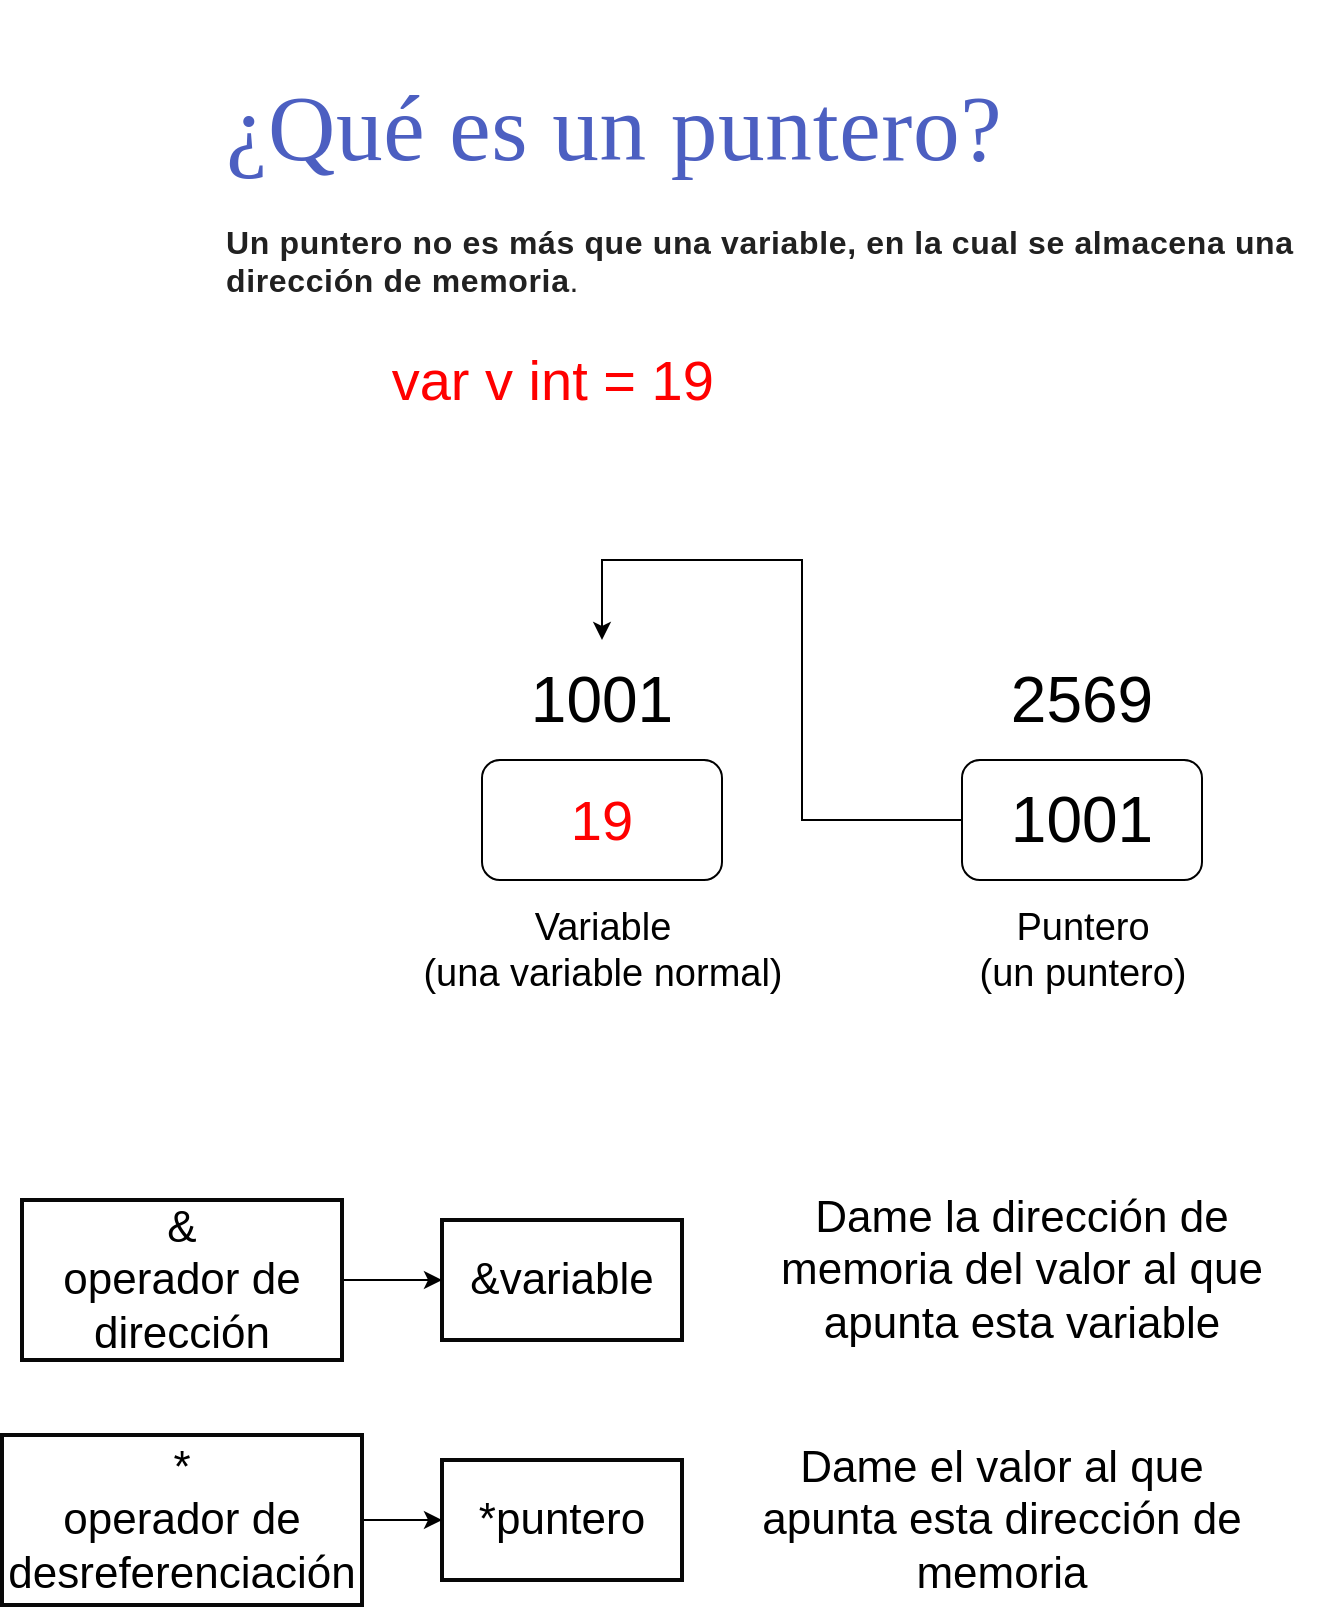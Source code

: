 <mxfile version="15.4.1" type="device" pages="13"><diagram id="XaiwILx9cUkq2hcnA0Mu" name="Page-13"><mxGraphModel dx="2003" dy="614" grid="1" gridSize="10" guides="1" tooltips="1" connect="1" arrows="1" fold="1" page="1" pageScale="1" pageWidth="827" pageHeight="1169" math="0" shadow="0"><root><mxCell id="nO6B-lcMLrUTb9sBEL3z-0"/><mxCell id="nO6B-lcMLrUTb9sBEL3z-1" parent="nO6B-lcMLrUTb9sBEL3z-0"/><mxCell id="2Y1QOosbzOyT5QDWX_AA-0" value="&lt;h2 style=&quot;box-sizing: border-box ; font-family: &amp;#34;kreon&amp;#34; , serif ; font-weight: 500 ; line-height: 4.666rem ; color: rgb(76 , 95 , 193) ; margin-top: 20px ; margin-bottom: 10px ; font-size: 2.916rem ; text-align: left ; font-style: normal ; letter-spacing: 0.32px ; text-indent: 0px ; text-transform: none ; word-spacing: 0px&quot;&gt;¿Qué es un puntero?&lt;/h2&gt;&lt;p style=&quot;box-sizing: border-box ; margin: 0px 0px 10px ; color: rgb(33 , 33 , 33) ; font-size: 16px ; font-style: normal ; font-weight: 400 ; letter-spacing: 0.32px ; text-align: left ; text-indent: 0px ; text-transform: none ; word-spacing: 0px&quot;&gt;&lt;strong style=&quot;box-sizing: border-box&quot;&gt;Un puntero no es más que una variable, en la cual se almacena una dirección de memoria&lt;/strong&gt;.&lt;/p&gt;" style="text;whiteSpace=wrap;html=1;" vertex="1" parent="nO6B-lcMLrUTb9sBEL3z-1"><mxGeometry x="20" y="30" width="550" height="160" as="geometry"/></mxCell><mxCell id="2Y1QOosbzOyT5QDWX_AA-1" value="&lt;font color=&quot;#ff0000&quot; style=&quot;font-size: 28px&quot;&gt;19&lt;/font&gt;" style="rounded=1;whiteSpace=wrap;html=1;labelBackgroundColor=none;" vertex="1" parent="nO6B-lcMLrUTb9sBEL3z-1"><mxGeometry x="150" y="410" width="120" height="60" as="geometry"/></mxCell><mxCell id="8XANMB_eNzCw8MpWWFc8-0" value="1001" style="text;html=1;strokeColor=none;fillColor=none;align=center;verticalAlign=middle;whiteSpace=wrap;rounded=0;shadow=0;labelBackgroundColor=none;fontSize=32;fontColor=#000000;" vertex="1" parent="nO6B-lcMLrUTb9sBEL3z-1"><mxGeometry x="190" y="370" width="40" height="20" as="geometry"/></mxCell><mxCell id="8XANMB_eNzCw8MpWWFc8-1" value="&amp;nbsp;var v int = 19" style="text;html=1;align=center;verticalAlign=middle;resizable=0;points=[];autosize=1;strokeColor=none;fillColor=none;fontSize=28;fontColor=#FF0000;" vertex="1" parent="nO6B-lcMLrUTb9sBEL3z-1"><mxGeometry x="91" y="200" width="180" height="40" as="geometry"/></mxCell><mxCell id="8XANMB_eNzCw8MpWWFc8-6" style="edgeStyle=orthogonalEdgeStyle;rounded=0;orthogonalLoop=1;jettySize=auto;html=1;exitX=0;exitY=0.5;exitDx=0;exitDy=0;fontSize=19;fontColor=#000000;" edge="1" parent="nO6B-lcMLrUTb9sBEL3z-1" source="8XANMB_eNzCw8MpWWFc8-2"><mxGeometry relative="1" as="geometry"><mxPoint x="210" y="350" as="targetPoint"/><Array as="points"><mxPoint x="310" y="440"/><mxPoint x="310" y="310"/><mxPoint x="210" y="310"/></Array></mxGeometry></mxCell><mxCell id="8XANMB_eNzCw8MpWWFc8-2" value="&lt;span style=&quot;font-size: 32px&quot;&gt;1001&lt;/span&gt;" style="rounded=1;whiteSpace=wrap;html=1;labelBackgroundColor=none;" vertex="1" parent="nO6B-lcMLrUTb9sBEL3z-1"><mxGeometry x="390" y="410" width="120" height="60" as="geometry"/></mxCell><mxCell id="8XANMB_eNzCw8MpWWFc8-3" value="2569" style="text;html=1;strokeColor=none;fillColor=none;align=center;verticalAlign=middle;whiteSpace=wrap;rounded=0;shadow=0;labelBackgroundColor=none;fontSize=32;fontColor=#000000;" vertex="1" parent="nO6B-lcMLrUTb9sBEL3z-1"><mxGeometry x="430" y="370" width="40" height="20" as="geometry"/></mxCell><mxCell id="8XANMB_eNzCw8MpWWFc8-4" value="Variable&lt;br style=&quot;font-size: 19px&quot;&gt;(una variable normal)" style="text;html=1;align=center;verticalAlign=middle;resizable=0;points=[];autosize=1;strokeColor=none;fillColor=none;fontSize=19;fontColor=#000000;" vertex="1" parent="nO6B-lcMLrUTb9sBEL3z-1"><mxGeometry x="110" y="480" width="200" height="50" as="geometry"/></mxCell><mxCell id="8XANMB_eNzCw8MpWWFc8-5" value="Puntero&lt;br style=&quot;font-size: 19px&quot;&gt;(un puntero)" style="text;html=1;align=center;verticalAlign=middle;resizable=0;points=[];autosize=1;strokeColor=none;fillColor=none;fontSize=19;fontColor=#000000;" vertex="1" parent="nO6B-lcMLrUTb9sBEL3z-1"><mxGeometry x="390" y="480" width="120" height="50" as="geometry"/></mxCell><mxCell id="aZJPGqkvGVZBTq0RuSj--0" value="&amp;amp;variable" style="rounded=0;whiteSpace=wrap;html=1;shadow=0;labelBackgroundColor=none;strokeColor=#080808;strokeWidth=2;fillColor=#ffffff;fontSize=22;fontColor=#000000;align=center;" vertex="1" parent="nO6B-lcMLrUTb9sBEL3z-1"><mxGeometry x="130" y="640" width="120" height="60" as="geometry"/></mxCell><mxCell id="aZJPGqkvGVZBTq0RuSj--1" value="*puntero" style="rounded=0;whiteSpace=wrap;html=1;shadow=0;labelBackgroundColor=none;strokeColor=#080808;strokeWidth=2;fillColor=#ffffff;fontSize=22;fontColor=#000000;align=center;" vertex="1" parent="nO6B-lcMLrUTb9sBEL3z-1"><mxGeometry x="130" y="760" width="120" height="60" as="geometry"/></mxCell><mxCell id="aZJPGqkvGVZBTq0RuSj--2" value="Dame el valor al que apunta esta dirección de memoria" style="text;html=1;strokeColor=none;fillColor=none;align=center;verticalAlign=middle;whiteSpace=wrap;rounded=0;shadow=0;labelBackgroundColor=none;fontSize=22;fontColor=#000000;" vertex="1" parent="nO6B-lcMLrUTb9sBEL3z-1"><mxGeometry x="280" y="755" width="260" height="70" as="geometry"/></mxCell><mxCell id="aZJPGqkvGVZBTq0RuSj--3" value="Dame la dirección de memoria del valor al que apunta esta variable" style="text;html=1;strokeColor=none;fillColor=none;align=center;verticalAlign=middle;whiteSpace=wrap;rounded=0;shadow=0;labelBackgroundColor=none;fontSize=22;fontColor=#000000;" vertex="1" parent="nO6B-lcMLrUTb9sBEL3z-1"><mxGeometry x="290" y="630" width="260" height="70" as="geometry"/></mxCell><mxCell id="aZJPGqkvGVZBTq0RuSj--6" style="edgeStyle=orthogonalEdgeStyle;rounded=0;orthogonalLoop=1;jettySize=auto;html=1;exitX=1;exitY=0.5;exitDx=0;exitDy=0;entryX=0;entryY=0.5;entryDx=0;entryDy=0;fontSize=14;fontColor=#000000;" edge="1" parent="nO6B-lcMLrUTb9sBEL3z-1" source="aZJPGqkvGVZBTq0RuSj--4" target="aZJPGqkvGVZBTq0RuSj--0"><mxGeometry relative="1" as="geometry"/></mxCell><mxCell id="aZJPGqkvGVZBTq0RuSj--4" value="&amp;amp;&lt;br&gt;operador de dirección" style="rounded=0;whiteSpace=wrap;html=1;shadow=0;labelBackgroundColor=none;strokeColor=#080808;strokeWidth=2;fillColor=#ffffff;fontSize=22;fontColor=#000000;align=center;" vertex="1" parent="nO6B-lcMLrUTb9sBEL3z-1"><mxGeometry x="-80" y="630" width="160" height="80" as="geometry"/></mxCell><mxCell id="aZJPGqkvGVZBTq0RuSj--7" style="edgeStyle=orthogonalEdgeStyle;rounded=0;orthogonalLoop=1;jettySize=auto;html=1;exitX=1;exitY=0.5;exitDx=0;exitDy=0;entryX=0;entryY=0.5;entryDx=0;entryDy=0;fontSize=14;fontColor=#000000;" edge="1" parent="nO6B-lcMLrUTb9sBEL3z-1" source="aZJPGqkvGVZBTq0RuSj--5" target="aZJPGqkvGVZBTq0RuSj--1"><mxGeometry relative="1" as="geometry"/></mxCell><mxCell id="aZJPGqkvGVZBTq0RuSj--5" value="*&lt;br&gt;operador de desreferenciación" style="rounded=0;whiteSpace=wrap;html=1;shadow=0;labelBackgroundColor=none;strokeColor=#080808;strokeWidth=2;fillColor=#ffffff;fontSize=22;fontColor=#000000;align=center;" vertex="1" parent="nO6B-lcMLrUTb9sBEL3z-1"><mxGeometry x="-90" y="747.5" width="180" height="85" as="geometry"/></mxCell></root></mxGraphModel></diagram><diagram id="gjqDqRom42SzSKtXY3ys" name="Page-1"><mxGraphModel dx="1176" dy="614" grid="1" gridSize="10" guides="1" tooltips="1" connect="1" arrows="1" fold="1" page="1" pageScale="1" pageWidth="827" pageHeight="1169" math="0" shadow="0"><root><mxCell id="0"/><mxCell id="1" parent="0"/><mxCell id="WK7QyDooO4T5npldMUCM-1" value="" style="rounded=0;whiteSpace=wrap;html=1;shadow=0;labelBackgroundColor=none;strokeColor=#080808;strokeWidth=2;fillColor=#ffffff;fontSize=32;fontColor=#000000;align=center;" vertex="1" parent="1"><mxGeometry x="200" y="133" width="120" height="290" as="geometry"/></mxCell><mxCell id="WK7QyDooO4T5npldMUCM-2" value="" style="rounded=0;whiteSpace=wrap;html=1;shadow=0;labelBackgroundColor=none;strokeColor=#080808;strokeWidth=2;fillColor=#ffffff;fontSize=32;fontColor=#000000;align=center;" vertex="1" parent="1"><mxGeometry x="200" y="133" width="120" height="60" as="geometry"/></mxCell><mxCell id="WK7QyDooO4T5npldMUCM-3" value="0001" style="rounded=0;whiteSpace=wrap;html=1;shadow=0;labelBackgroundColor=none;strokeColor=#080808;strokeWidth=2;fillColor=#ffffff;fontSize=32;fontColor=#000000;align=center;" vertex="1" parent="1"><mxGeometry x="200" y="193" width="120" height="60" as="geometry"/></mxCell><mxCell id="WK7QyDooO4T5npldMUCM-4" value="0002" style="rounded=0;whiteSpace=wrap;html=1;shadow=0;labelBackgroundColor=none;strokeColor=#080808;strokeWidth=2;fillColor=#ffffff;fontSize=32;fontColor=#000000;align=center;" vertex="1" parent="1"><mxGeometry x="200" y="253" width="120" height="60" as="geometry"/></mxCell><mxCell id="WK7QyDooO4T5npldMUCM-5" value="0003" style="rounded=0;whiteSpace=wrap;html=1;shadow=0;labelBackgroundColor=none;strokeColor=#080808;strokeWidth=2;fillColor=#ffffff;fontSize=32;fontColor=#000000;align=center;" vertex="1" parent="1"><mxGeometry x="200" y="313" width="120" height="60" as="geometry"/></mxCell><mxCell id="WK7QyDooO4T5npldMUCM-6" value="0004" style="rounded=0;whiteSpace=wrap;html=1;shadow=0;labelBackgroundColor=none;strokeColor=#080808;strokeWidth=2;fillColor=#ffffff;fontSize=32;fontColor=#000000;align=center;" vertex="1" parent="1"><mxGeometry x="200" y="373" width="120" height="60" as="geometry"/></mxCell><mxCell id="WK7QyDooO4T5npldMUCM-7" value="RAM" style="text;html=1;strokeColor=none;fillColor=none;align=center;verticalAlign=middle;whiteSpace=wrap;rounded=0;shadow=0;labelBackgroundColor=none;fontSize=32;fontColor=#000000;" vertex="1" parent="1"><mxGeometry x="345" y="60" width="85" height="35" as="geometry"/></mxCell><mxCell id="WK7QyDooO4T5npldMUCM-8" value="0000" style="text;html=1;strokeColor=none;fillColor=none;align=center;verticalAlign=middle;whiteSpace=wrap;rounded=0;shadow=0;labelBackgroundColor=none;fontSize=32;fontColor=#000000;" vertex="1" parent="1"><mxGeometry x="240" y="153" width="40" height="20" as="geometry"/></mxCell><mxCell id="WK7QyDooO4T5npldMUCM-9" value="" style="rounded=0;whiteSpace=wrap;html=1;shadow=0;labelBackgroundColor=none;strokeColor=#080808;strokeWidth=2;fillColor=#ffffff;fontSize=20;fontColor=#000000;align=center;" vertex="1" parent="1"><mxGeometry x="320" y="193" width="255" height="60" as="geometry"/></mxCell><mxCell id="WK7QyDooO4T5npldMUCM-10" value="Address" style="rounded=0;whiteSpace=wrap;html=1;shadow=0;labelBackgroundColor=none;strokeColor=#6c8ebf;strokeWidth=2;fillColor=#dae8fc;fontSize=28;fontColor=#000000;align=center;" vertex="1" parent="1"><mxGeometry x="201" y="98" width="120" height="35" as="geometry"/></mxCell><mxCell id="WK7QyDooO4T5npldMUCM-11" value="Value" style="rounded=0;whiteSpace=wrap;html=1;shadow=0;labelBackgroundColor=none;strokeColor=#6c8ebf;strokeWidth=2;fillColor=#dae8fc;fontSize=28;fontColor=#000000;align=center;" vertex="1" parent="1"><mxGeometry x="320" y="98" width="255" height="35" as="geometry"/></mxCell><mxCell id="WK7QyDooO4T5npldMUCM-12" value="" style="rounded=0;whiteSpace=wrap;html=1;shadow=0;labelBackgroundColor=none;strokeColor=#080808;strokeWidth=2;fillColor=#ffffff;fontSize=32;fontColor=#000000;align=center;" vertex="1" parent="1"><mxGeometry x="320" y="133" width="255" height="60" as="geometry"/></mxCell><mxCell id="WK7QyDooO4T5npldMUCM-13" value="" style="rounded=0;whiteSpace=wrap;html=1;shadow=0;labelBackgroundColor=none;strokeColor=#080808;strokeWidth=2;fillColor=#ffffff;fontSize=32;fontColor=#000000;align=center;" vertex="1" parent="1"><mxGeometry x="320" y="253" width="255" height="60" as="geometry"/></mxCell><mxCell id="WK7QyDooO4T5npldMUCM-14" value="" style="rounded=0;whiteSpace=wrap;html=1;shadow=0;labelBackgroundColor=none;strokeColor=#080808;strokeWidth=2;fillColor=#ffffff;fontSize=32;fontColor=#000000;align=center;" vertex="1" parent="1"><mxGeometry x="320" y="313" width="255" height="60" as="geometry"/></mxCell><mxCell id="WK7QyDooO4T5npldMUCM-15" value="" style="rounded=0;whiteSpace=wrap;html=1;shadow=0;labelBackgroundColor=none;strokeColor=#080808;strokeWidth=2;fillColor=#ffffff;fontSize=32;fontColor=#000000;align=center;" vertex="1" parent="1"><mxGeometry x="320" y="373" width="255" height="60" as="geometry"/></mxCell></root></mxGraphModel></diagram><diagram id="yQxNDM3j1ivYfoFlV-ZN" name="Page-2"><mxGraphModel dx="1176" dy="614" grid="1" gridSize="10" guides="1" tooltips="1" connect="1" arrows="1" fold="1" page="1" pageScale="1" pageWidth="827" pageHeight="1169" math="0" shadow="0"><root><mxCell id="Fy8pAJnDXR_CgVP3q4Hp-0"/><mxCell id="Fy8pAJnDXR_CgVP3q4Hp-1" parent="Fy8pAJnDXR_CgVP3q4Hp-0"/><mxCell id="Fy8pAJnDXR_CgVP3q4Hp-2" value="" style="rounded=0;whiteSpace=wrap;html=1;shadow=0;labelBackgroundColor=none;strokeColor=#6c8ebf;strokeWidth=2;fillColor=#dae8fc;fontSize=32;fontColor=#000000;align=center;" vertex="1" parent="Fy8pAJnDXR_CgVP3q4Hp-1"><mxGeometry x="191" y="73" width="380" height="110" as="geometry"/></mxCell><mxCell id="Fy8pAJnDXR_CgVP3q4Hp-3" value="bito" style="rounded=0;whiteSpace=wrap;html=1;shadow=0;labelBackgroundColor=none;strokeColor=#080808;strokeWidth=2;fillColor=#ffffff;fontSize=24;fontColor=#000000;align=center;" vertex="1" parent="Fy8pAJnDXR_CgVP3q4Hp-1"><mxGeometry x="216" y="93" width="120" height="60" as="geometry"/></mxCell><mxCell id="Fy8pAJnDXR_CgVP3q4Hp-4" value=":=" style="text;html=1;strokeColor=none;fillColor=none;align=center;verticalAlign=middle;whiteSpace=wrap;rounded=0;shadow=0;labelBackgroundColor=none;fontSize=32;fontColor=#000000;" vertex="1" parent="Fy8pAJnDXR_CgVP3q4Hp-1"><mxGeometry x="356" y="113" width="40" height="20" as="geometry"/></mxCell><mxCell id="Fy8pAJnDXR_CgVP3q4Hp-5" value="person{}" style="rounded=0;whiteSpace=wrap;html=1;shadow=0;labelBackgroundColor=none;strokeColor=#080808;strokeWidth=2;fillColor=#ffffff;fontSize=24;fontColor=#000000;align=center;" vertex="1" parent="Fy8pAJnDXR_CgVP3q4Hp-1"><mxGeometry x="421" y="93" width="120" height="60" as="geometry"/></mxCell><mxCell id="Fy8pAJnDXR_CgVP3q4Hp-6" value="" style="rounded=0;whiteSpace=wrap;html=1;shadow=0;labelBackgroundColor=none;strokeColor=#080808;strokeWidth=2;fillColor=#ffffff;fontSize=32;fontColor=#000000;align=center;" vertex="1" parent="Fy8pAJnDXR_CgVP3q4Hp-1"><mxGeometry x="116" y="285" width="120" height="290" as="geometry"/></mxCell><mxCell id="Fy8pAJnDXR_CgVP3q4Hp-7" value="" style="rounded=0;whiteSpace=wrap;html=1;shadow=0;labelBackgroundColor=none;strokeColor=#080808;strokeWidth=2;fillColor=#ffffff;fontSize=32;fontColor=#000000;align=center;" vertex="1" parent="Fy8pAJnDXR_CgVP3q4Hp-1"><mxGeometry x="116" y="285" width="120" height="60" as="geometry"/></mxCell><mxCell id="Fy8pAJnDXR_CgVP3q4Hp-8" value="0001" style="rounded=0;whiteSpace=wrap;html=1;shadow=0;labelBackgroundColor=none;strokeColor=#080808;strokeWidth=2;fillColor=#ffffff;fontSize=32;fontColor=#000000;align=center;" vertex="1" parent="Fy8pAJnDXR_CgVP3q4Hp-1"><mxGeometry x="116" y="345" width="120" height="60" as="geometry"/></mxCell><mxCell id="Fy8pAJnDXR_CgVP3q4Hp-9" value="0002" style="rounded=0;whiteSpace=wrap;html=1;shadow=0;labelBackgroundColor=none;strokeColor=#080808;strokeWidth=2;fillColor=#ffffff;fontSize=32;fontColor=#000000;align=center;" vertex="1" parent="Fy8pAJnDXR_CgVP3q4Hp-1"><mxGeometry x="116" y="405" width="120" height="60" as="geometry"/></mxCell><mxCell id="Fy8pAJnDXR_CgVP3q4Hp-10" value="0003" style="rounded=0;whiteSpace=wrap;html=1;shadow=0;labelBackgroundColor=none;strokeColor=#080808;strokeWidth=2;fillColor=#ffffff;fontSize=32;fontColor=#000000;align=center;" vertex="1" parent="Fy8pAJnDXR_CgVP3q4Hp-1"><mxGeometry x="116" y="465" width="120" height="60" as="geometry"/></mxCell><mxCell id="Fy8pAJnDXR_CgVP3q4Hp-11" value="0004" style="rounded=0;whiteSpace=wrap;html=1;shadow=0;labelBackgroundColor=none;strokeColor=#080808;strokeWidth=2;fillColor=#ffffff;fontSize=32;fontColor=#000000;align=center;" vertex="1" parent="Fy8pAJnDXR_CgVP3q4Hp-1"><mxGeometry x="116" y="525" width="120" height="60" as="geometry"/></mxCell><mxCell id="Fy8pAJnDXR_CgVP3q4Hp-12" value="RAM" style="text;html=1;strokeColor=none;fillColor=none;align=center;verticalAlign=middle;whiteSpace=wrap;rounded=0;shadow=0;labelBackgroundColor=none;fontSize=32;fontColor=#000000;" vertex="1" parent="Fy8pAJnDXR_CgVP3q4Hp-1"><mxGeometry x="261" y="212" width="85" height="35" as="geometry"/></mxCell><mxCell id="Fy8pAJnDXR_CgVP3q4Hp-13" value="0000" style="text;html=1;strokeColor=none;fillColor=none;align=center;verticalAlign=middle;whiteSpace=wrap;rounded=0;shadow=0;labelBackgroundColor=none;fontSize=32;fontColor=#000000;" vertex="1" parent="Fy8pAJnDXR_CgVP3q4Hp-1"><mxGeometry x="156" y="305" width="40" height="20" as="geometry"/></mxCell><mxCell id="Fy8pAJnDXR_CgVP3q4Hp-14" value="person{firstName: &quot;Bito&quot;....}" style="rounded=0;whiteSpace=wrap;html=1;shadow=0;labelBackgroundColor=none;strokeColor=#080808;strokeWidth=2;fillColor=#ffffff;fontSize=20;fontColor=#000000;align=center;" vertex="1" parent="Fy8pAJnDXR_CgVP3q4Hp-1"><mxGeometry x="236" y="345" width="255" height="60" as="geometry"/></mxCell><mxCell id="Fy8pAJnDXR_CgVP3q4Hp-15" value="Address" style="rounded=0;whiteSpace=wrap;html=1;shadow=0;labelBackgroundColor=none;strokeColor=#6c8ebf;strokeWidth=2;fillColor=#dae8fc;fontSize=28;fontColor=#000000;align=center;" vertex="1" parent="Fy8pAJnDXR_CgVP3q4Hp-1"><mxGeometry x="117" y="250" width="120" height="35" as="geometry"/></mxCell><mxCell id="Fy8pAJnDXR_CgVP3q4Hp-16" value="Value" style="rounded=0;whiteSpace=wrap;html=1;shadow=0;labelBackgroundColor=none;strokeColor=#6c8ebf;strokeWidth=2;fillColor=#dae8fc;fontSize=28;fontColor=#000000;align=center;" vertex="1" parent="Fy8pAJnDXR_CgVP3q4Hp-1"><mxGeometry x="236" y="250" width="255" height="35" as="geometry"/></mxCell><mxCell id="Fy8pAJnDXR_CgVP3q4Hp-17" value="" style="rounded=0;whiteSpace=wrap;html=1;shadow=0;labelBackgroundColor=none;strokeColor=#080808;strokeWidth=2;fillColor=#ffffff;fontSize=32;fontColor=#000000;align=center;" vertex="1" parent="Fy8pAJnDXR_CgVP3q4Hp-1"><mxGeometry x="236" y="285" width="255" height="60" as="geometry"/></mxCell><mxCell id="Fy8pAJnDXR_CgVP3q4Hp-18" value="" style="rounded=0;whiteSpace=wrap;html=1;shadow=0;labelBackgroundColor=none;strokeColor=#080808;strokeWidth=2;fillColor=#ffffff;fontSize=32;fontColor=#000000;align=center;" vertex="1" parent="Fy8pAJnDXR_CgVP3q4Hp-1"><mxGeometry x="236" y="405" width="255" height="60" as="geometry"/></mxCell><mxCell id="Fy8pAJnDXR_CgVP3q4Hp-19" value="" style="rounded=0;whiteSpace=wrap;html=1;shadow=0;labelBackgroundColor=none;strokeColor=#080808;strokeWidth=2;fillColor=#ffffff;fontSize=32;fontColor=#000000;align=center;" vertex="1" parent="Fy8pAJnDXR_CgVP3q4Hp-1"><mxGeometry x="236" y="465" width="255" height="60" as="geometry"/></mxCell><mxCell id="Fy8pAJnDXR_CgVP3q4Hp-20" value="" style="rounded=0;whiteSpace=wrap;html=1;shadow=0;labelBackgroundColor=none;strokeColor=#080808;strokeWidth=2;fillColor=#ffffff;fontSize=32;fontColor=#000000;align=center;" vertex="1" parent="Fy8pAJnDXR_CgVP3q4Hp-1"><mxGeometry x="236" y="525" width="255" height="60" as="geometry"/></mxCell><mxCell id="Fy8pAJnDXR_CgVP3q4Hp-21" style="edgeStyle=orthogonalEdgeStyle;rounded=0;html=1;exitX=0;exitY=0.5;entryX=1;entryY=0.5;startArrow=none;startFill=0;endArrow=classic;endFill=1;jettySize=auto;orthogonalLoop=1;strokeColor=#000000;strokeWidth=3;fontSize=28;fontColor=#000000;" edge="1" parent="Fy8pAJnDXR_CgVP3q4Hp-1" source="Fy8pAJnDXR_CgVP3q4Hp-22" target="Fy8pAJnDXR_CgVP3q4Hp-14"><mxGeometry relative="1" as="geometry"/></mxCell><mxCell id="Fy8pAJnDXR_CgVP3q4Hp-22" value="bito" style="rounded=0;whiteSpace=wrap;html=1;shadow=0;labelBackgroundColor=none;strokeColor=#080808;strokeWidth=2;fillColor=#ffffff;fontSize=24;fontColor=#000000;align=center;" vertex="1" parent="Fy8pAJnDXR_CgVP3q4Hp-1"><mxGeometry x="591" y="345" width="120" height="60" as="geometry"/></mxCell></root></mxGraphModel></diagram><diagram id="9OTWjcJYjwaYPXbIuF4f" name="Page-3"><mxGraphModel dx="1176" dy="614" grid="1" gridSize="10" guides="1" tooltips="1" connect="1" arrows="1" fold="1" page="1" pageScale="1" pageWidth="827" pageHeight="1169" math="0" shadow="0"><root><mxCell id="zo0MzPxC9y5C-xN53Ozk-0"/><mxCell id="zo0MzPxC9y5C-xN53Ozk-1" parent="zo0MzPxC9y5C-xN53Ozk-0"/><mxCell id="zo0MzPxC9y5C-xN53Ozk-2" value="" style="rounded=0;whiteSpace=wrap;html=1;shadow=0;labelBackgroundColor=none;strokeColor=#6c8ebf;strokeWidth=2;fillColor=#dae8fc;fontSize=32;fontColor=#000000;align=center;" vertex="1" parent="zo0MzPxC9y5C-xN53Ozk-1"><mxGeometry x="90" y="80" width="380" height="110" as="geometry"/></mxCell><mxCell id="zo0MzPxC9y5C-xN53Ozk-3" value="bito.updateName(&quot;Mate Cocido&quot;)" style="rounded=0;whiteSpace=wrap;html=1;shadow=0;labelBackgroundColor=none;strokeColor=#080808;strokeWidth=2;fillColor=#ffffff;fontSize=24;fontColor=#000000;align=center;" vertex="1" parent="zo0MzPxC9y5C-xN53Ozk-1"><mxGeometry x="95.5" y="105" width="369" height="60" as="geometry"/></mxCell><mxCell id="zo0MzPxC9y5C-xN53Ozk-4" value="" style="rounded=0;whiteSpace=wrap;html=1;shadow=0;labelBackgroundColor=none;strokeColor=#080808;strokeWidth=2;fillColor=#ffffff;fontSize=32;fontColor=#000000;align=center;" vertex="1" parent="zo0MzPxC9y5C-xN53Ozk-1"><mxGeometry x="285" y="282" width="120" height="290" as="geometry"/></mxCell><mxCell id="zo0MzPxC9y5C-xN53Ozk-5" value="" style="rounded=0;whiteSpace=wrap;html=1;shadow=0;labelBackgroundColor=none;strokeColor=#080808;strokeWidth=2;fillColor=#ffffff;fontSize=32;fontColor=#000000;align=center;" vertex="1" parent="zo0MzPxC9y5C-xN53Ozk-1"><mxGeometry x="285" y="282" width="120" height="60" as="geometry"/></mxCell><mxCell id="zo0MzPxC9y5C-xN53Ozk-6" value="0001" style="rounded=0;whiteSpace=wrap;html=1;shadow=0;labelBackgroundColor=none;strokeColor=#080808;strokeWidth=2;fillColor=#ffffff;fontSize=32;fontColor=#000000;align=center;" vertex="1" parent="zo0MzPxC9y5C-xN53Ozk-1"><mxGeometry x="285" y="342" width="120" height="60" as="geometry"/></mxCell><mxCell id="zo0MzPxC9y5C-xN53Ozk-7" value="0002" style="rounded=0;whiteSpace=wrap;html=1;shadow=0;labelBackgroundColor=none;strokeColor=#080808;strokeWidth=2;fillColor=#ffffff;fontSize=32;fontColor=#000000;align=center;" vertex="1" parent="zo0MzPxC9y5C-xN53Ozk-1"><mxGeometry x="285" y="402" width="120" height="60" as="geometry"/></mxCell><mxCell id="zo0MzPxC9y5C-xN53Ozk-8" value="0003" style="rounded=0;whiteSpace=wrap;html=1;shadow=0;labelBackgroundColor=none;strokeColor=#080808;strokeWidth=2;fillColor=#ffffff;fontSize=32;fontColor=#000000;align=center;" vertex="1" parent="zo0MzPxC9y5C-xN53Ozk-1"><mxGeometry x="285" y="462" width="120" height="60" as="geometry"/></mxCell><mxCell id="zo0MzPxC9y5C-xN53Ozk-9" value="0004" style="rounded=0;whiteSpace=wrap;html=1;shadow=0;labelBackgroundColor=none;strokeColor=#080808;strokeWidth=2;fillColor=#ffffff;fontSize=32;fontColor=#000000;align=center;" vertex="1" parent="zo0MzPxC9y5C-xN53Ozk-1"><mxGeometry x="285" y="522" width="120" height="60" as="geometry"/></mxCell><mxCell id="zo0MzPxC9y5C-xN53Ozk-10" value="RAM" style="text;html=1;strokeColor=none;fillColor=none;align=center;verticalAlign=middle;whiteSpace=wrap;rounded=0;shadow=0;labelBackgroundColor=none;fontSize=32;fontColor=#000000;" vertex="1" parent="zo0MzPxC9y5C-xN53Ozk-1"><mxGeometry x="430" y="209" width="85" height="35" as="geometry"/></mxCell><mxCell id="zo0MzPxC9y5C-xN53Ozk-11" value="0000" style="text;html=1;strokeColor=none;fillColor=none;align=center;verticalAlign=middle;whiteSpace=wrap;rounded=0;shadow=0;labelBackgroundColor=none;fontSize=32;fontColor=#000000;" vertex="1" parent="zo0MzPxC9y5C-xN53Ozk-1"><mxGeometry x="325" y="302" width="40" height="20" as="geometry"/></mxCell><mxCell id="zo0MzPxC9y5C-xN53Ozk-12" value="person{firstName: &quot;Bito&quot;....}" style="rounded=0;whiteSpace=wrap;html=1;shadow=0;labelBackgroundColor=none;strokeColor=#080808;strokeWidth=2;fillColor=#ffffff;fontSize=20;fontColor=#000000;align=center;" vertex="1" parent="zo0MzPxC9y5C-xN53Ozk-1"><mxGeometry x="405" y="342" width="255" height="60" as="geometry"/></mxCell><mxCell id="zo0MzPxC9y5C-xN53Ozk-13" value="Address" style="rounded=0;whiteSpace=wrap;html=1;shadow=0;labelBackgroundColor=none;strokeColor=#6c8ebf;strokeWidth=2;fillColor=#dae8fc;fontSize=28;fontColor=#000000;align=center;" vertex="1" parent="zo0MzPxC9y5C-xN53Ozk-1"><mxGeometry x="286" y="247" width="120" height="35" as="geometry"/></mxCell><mxCell id="zo0MzPxC9y5C-xN53Ozk-14" value="Value" style="rounded=0;whiteSpace=wrap;html=1;shadow=0;labelBackgroundColor=none;strokeColor=#6c8ebf;strokeWidth=2;fillColor=#dae8fc;fontSize=28;fontColor=#000000;align=center;" vertex="1" parent="zo0MzPxC9y5C-xN53Ozk-1"><mxGeometry x="405" y="247" width="255" height="35" as="geometry"/></mxCell><mxCell id="zo0MzPxC9y5C-xN53Ozk-15" value="" style="rounded=0;whiteSpace=wrap;html=1;shadow=0;labelBackgroundColor=none;strokeColor=#080808;strokeWidth=2;fillColor=#ffffff;fontSize=32;fontColor=#000000;align=center;" vertex="1" parent="zo0MzPxC9y5C-xN53Ozk-1"><mxGeometry x="405" y="282" width="255" height="60" as="geometry"/></mxCell><mxCell id="zo0MzPxC9y5C-xN53Ozk-16" value="" style="rounded=0;whiteSpace=wrap;html=1;shadow=0;labelBackgroundColor=none;strokeColor=#080808;strokeWidth=2;fillColor=#ffffff;fontSize=32;fontColor=#000000;align=center;" vertex="1" parent="zo0MzPxC9y5C-xN53Ozk-1"><mxGeometry x="405" y="402" width="255" height="60" as="geometry"/></mxCell><mxCell id="zo0MzPxC9y5C-xN53Ozk-17" value="" style="rounded=0;whiteSpace=wrap;html=1;shadow=0;labelBackgroundColor=none;strokeColor=#080808;strokeWidth=2;fillColor=#ffffff;fontSize=32;fontColor=#000000;align=center;" vertex="1" parent="zo0MzPxC9y5C-xN53Ozk-1"><mxGeometry x="405" y="462" width="255" height="60" as="geometry"/></mxCell><mxCell id="zo0MzPxC9y5C-xN53Ozk-18" value="" style="rounded=0;whiteSpace=wrap;html=1;shadow=0;labelBackgroundColor=none;strokeColor=#080808;strokeWidth=2;fillColor=#ffffff;fontSize=32;fontColor=#000000;align=center;" vertex="1" parent="zo0MzPxC9y5C-xN53Ozk-1"><mxGeometry x="405" y="522" width="255" height="60" as="geometry"/></mxCell><mxCell id="zo0MzPxC9y5C-xN53Ozk-19" style="edgeStyle=orthogonalEdgeStyle;rounded=0;html=1;exitX=0;exitY=0.5;entryX=1;entryY=0.5;startArrow=none;startFill=0;endArrow=classic;endFill=1;jettySize=auto;orthogonalLoop=1;strokeColor=#000000;strokeWidth=3;fontSize=28;fontColor=#000000;" edge="1" parent="zo0MzPxC9y5C-xN53Ozk-1" source="zo0MzPxC9y5C-xN53Ozk-20" target="zo0MzPxC9y5C-xN53Ozk-12"><mxGeometry relative="1" as="geometry"/></mxCell><mxCell id="zo0MzPxC9y5C-xN53Ozk-20" value="Bito" style="rounded=0;whiteSpace=wrap;html=1;shadow=0;labelBackgroundColor=none;strokeColor=#080808;strokeWidth=2;fillColor=#ffffff;fontSize=24;fontColor=#000000;align=center;" vertex="1" parent="zo0MzPxC9y5C-xN53Ozk-1"><mxGeometry x="760" y="342" width="120" height="60" as="geometry"/></mxCell><mxCell id="zo0MzPxC9y5C-xN53Ozk-21" value="" style="rounded=0;whiteSpace=wrap;html=1;shadow=0;labelBackgroundColor=none;strokeColor=#6c8ebf;strokeWidth=2;fillColor=#dae8fc;fontSize=32;fontColor=#000000;align=center;" vertex="1" parent="zo0MzPxC9y5C-xN53Ozk-1"><mxGeometry x="497.5" y="80" width="417" height="110" as="geometry"/></mxCell><mxCell id="zo0MzPxC9y5C-xN53Ozk-22" value="&lt;div&gt;&lt;span&gt;func&lt;/span&gt; (p person) &lt;span&gt;updateName&lt;/span&gt;() {&lt;/div&gt;" style="rounded=0;whiteSpace=wrap;html=1;shadow=0;labelBackgroundColor=none;strokeColor=#080808;strokeWidth=2;fillColor=#ffffff;fontSize=24;fontColor=#000000;align=center;" vertex="1" parent="zo0MzPxC9y5C-xN53Ozk-1"><mxGeometry x="535.5" y="105" width="359" height="60" as="geometry"/></mxCell><mxCell id="zo0MzPxC9y5C-xN53Ozk-23" value="person{firstName: &quot;Bito&quot;....}" style="rounded=0;whiteSpace=wrap;html=1;shadow=0;labelBackgroundColor=none;strokeColor=#080808;strokeWidth=2;fillColor=#ffffff;fontSize=20;fontColor=#000000;align=center;" vertex="1" parent="zo0MzPxC9y5C-xN53Ozk-1"><mxGeometry x="405" y="462" width="255" height="60" as="geometry"/></mxCell><mxCell id="zo0MzPxC9y5C-xN53Ozk-24" style="edgeStyle=orthogonalEdgeStyle;rounded=0;html=1;exitX=0;exitY=0.5;entryX=1;entryY=0.5;startArrow=none;startFill=0;endArrow=classic;endFill=1;jettySize=auto;orthogonalLoop=1;strokeColor=#000000;strokeWidth=3;fontSize=28;fontColor=#000000;" edge="1" parent="zo0MzPxC9y5C-xN53Ozk-1" source="zo0MzPxC9y5C-xN53Ozk-25" target="zo0MzPxC9y5C-xN53Ozk-23"><mxGeometry relative="1" as="geometry"/></mxCell><mxCell id="zo0MzPxC9y5C-xN53Ozk-25" value="p" style="rounded=0;whiteSpace=wrap;html=1;shadow=0;labelBackgroundColor=none;strokeColor=#080808;strokeWidth=2;fillColor=#ffffff;fontSize=24;fontColor=#000000;align=center;" vertex="1" parent="zo0MzPxC9y5C-xN53Ozk-1"><mxGeometry x="760" y="462" width="120" height="60" as="geometry"/></mxCell></root></mxGraphModel></diagram><diagram id="roHHXrDUaQiXd4lnbEZh" name="Page-4"><mxGraphModel dx="1176" dy="614" grid="1" gridSize="10" guides="1" tooltips="1" connect="1" arrows="1" fold="1" page="1" pageScale="1" pageWidth="827" pageHeight="1169" math="0" shadow="0"><root><mxCell id="TOk7bRdF1HnNw7iTBcWZ-0"/><mxCell id="TOk7bRdF1HnNw7iTBcWZ-1" parent="TOk7bRdF1HnNw7iTBcWZ-0"/><mxCell id="TOk7bRdF1HnNw7iTBcWZ-2" value="" style="rounded=0;whiteSpace=wrap;html=1;shadow=0;labelBackgroundColor=none;strokeColor=#6c8ebf;strokeWidth=2;fillColor=#dae8fc;fontSize=32;fontColor=#000000;align=center;" vertex="1" parent="TOk7bRdF1HnNw7iTBcWZ-1"><mxGeometry x="380" y="65" width="440" height="110" as="geometry"/></mxCell><mxCell id="TOk7bRdF1HnNw7iTBcWZ-3" value="&lt;div&gt;bitoPointer := &amp;amp;bito&lt;/div&gt;" style="rounded=0;whiteSpace=wrap;html=1;shadow=0;labelBackgroundColor=none;strokeColor=#080808;strokeWidth=2;fillColor=#ffffff;fontSize=24;fontColor=#000000;align=center;" vertex="1" parent="TOk7bRdF1HnNw7iTBcWZ-1"><mxGeometry x="400" y="90" width="385" height="60" as="geometry"/></mxCell><mxCell id="TOk7bRdF1HnNw7iTBcWZ-4" style="edgeStyle=orthogonalEdgeStyle;rounded=0;html=1;exitX=1;exitY=0.5;startArrow=none;startFill=0;endArrow=classic;endFill=1;jettySize=auto;orthogonalLoop=1;strokeColor=#000000;strokeWidth=3;fontSize=32;fontColor=#000000;" edge="1" parent="TOk7bRdF1HnNw7iTBcWZ-1" source="TOk7bRdF1HnNw7iTBcWZ-5"><mxGeometry relative="1" as="geometry"><mxPoint x="421" y="362" as="targetPoint"/></mxGeometry></mxCell><mxCell id="TOk7bRdF1HnNw7iTBcWZ-5" value="bitoPointer" style="rounded=0;whiteSpace=wrap;html=1;shadow=0;labelBackgroundColor=none;strokeColor=#080808;strokeWidth=2;fillColor=#ffffff;fontSize=24;fontColor=#000000;align=center;" vertex="1" parent="TOk7bRdF1HnNw7iTBcWZ-1"><mxGeometry x="141" y="332" width="205" height="60" as="geometry"/></mxCell><mxCell id="TOk7bRdF1HnNw7iTBcWZ-6" value="" style="rounded=0;whiteSpace=wrap;html=1;shadow=0;labelBackgroundColor=none;strokeColor=#080808;strokeWidth=2;fillColor=#ffffff;fontSize=32;fontColor=#000000;align=center;" vertex="1" parent="TOk7bRdF1HnNw7iTBcWZ-1"><mxGeometry x="421" y="272" width="120" height="290" as="geometry"/></mxCell><mxCell id="TOk7bRdF1HnNw7iTBcWZ-7" value="" style="rounded=0;whiteSpace=wrap;html=1;shadow=0;labelBackgroundColor=none;strokeColor=#080808;strokeWidth=2;fillColor=#ffffff;fontSize=32;fontColor=#000000;align=center;" vertex="1" parent="TOk7bRdF1HnNw7iTBcWZ-1"><mxGeometry x="421" y="272" width="120" height="60" as="geometry"/></mxCell><mxCell id="TOk7bRdF1HnNw7iTBcWZ-8" value="0001" style="rounded=0;whiteSpace=wrap;html=1;shadow=0;labelBackgroundColor=none;strokeColor=#080808;strokeWidth=2;fillColor=#ffffff;fontSize=32;fontColor=#000000;align=center;" vertex="1" parent="TOk7bRdF1HnNw7iTBcWZ-1"><mxGeometry x="421" y="332" width="120" height="60" as="geometry"/></mxCell><mxCell id="TOk7bRdF1HnNw7iTBcWZ-9" value="0002" style="rounded=0;whiteSpace=wrap;html=1;shadow=0;labelBackgroundColor=none;strokeColor=#080808;strokeWidth=2;fillColor=#ffffff;fontSize=32;fontColor=#000000;align=center;" vertex="1" parent="TOk7bRdF1HnNw7iTBcWZ-1"><mxGeometry x="421" y="392" width="120" height="60" as="geometry"/></mxCell><mxCell id="TOk7bRdF1HnNw7iTBcWZ-10" value="0003" style="rounded=0;whiteSpace=wrap;html=1;shadow=0;labelBackgroundColor=none;strokeColor=#080808;strokeWidth=2;fillColor=#ffffff;fontSize=32;fontColor=#000000;align=center;" vertex="1" parent="TOk7bRdF1HnNw7iTBcWZ-1"><mxGeometry x="421" y="452" width="120" height="60" as="geometry"/></mxCell><mxCell id="TOk7bRdF1HnNw7iTBcWZ-11" value="0004" style="rounded=0;whiteSpace=wrap;html=1;shadow=0;labelBackgroundColor=none;strokeColor=#080808;strokeWidth=2;fillColor=#ffffff;fontSize=32;fontColor=#000000;align=center;" vertex="1" parent="TOk7bRdF1HnNw7iTBcWZ-1"><mxGeometry x="421" y="512" width="120" height="60" as="geometry"/></mxCell><mxCell id="TOk7bRdF1HnNw7iTBcWZ-12" value="RAM" style="text;html=1;strokeColor=none;fillColor=none;align=center;verticalAlign=middle;whiteSpace=wrap;rounded=0;shadow=0;labelBackgroundColor=none;fontSize=32;fontColor=#000000;" vertex="1" parent="TOk7bRdF1HnNw7iTBcWZ-1"><mxGeometry x="566" y="199" width="85" height="35" as="geometry"/></mxCell><mxCell id="TOk7bRdF1HnNw7iTBcWZ-13" value="0000" style="text;html=1;strokeColor=none;fillColor=none;align=center;verticalAlign=middle;whiteSpace=wrap;rounded=0;shadow=0;labelBackgroundColor=none;fontSize=32;fontColor=#000000;" vertex="1" parent="TOk7bRdF1HnNw7iTBcWZ-1"><mxGeometry x="461" y="292" width="40" height="20" as="geometry"/></mxCell><mxCell id="TOk7bRdF1HnNw7iTBcWZ-14" value="person{firstName: &quot;Bito&quot;....}" style="rounded=0;whiteSpace=wrap;html=1;shadow=0;labelBackgroundColor=none;strokeColor=#080808;strokeWidth=2;fillColor=#ffffff;fontSize=20;fontColor=#000000;align=center;" vertex="1" parent="TOk7bRdF1HnNw7iTBcWZ-1"><mxGeometry x="541" y="332" width="255" height="60" as="geometry"/></mxCell><mxCell id="TOk7bRdF1HnNw7iTBcWZ-15" value="Address" style="rounded=0;whiteSpace=wrap;html=1;shadow=0;labelBackgroundColor=none;strokeColor=#6c8ebf;strokeWidth=2;fillColor=#dae8fc;fontSize=28;fontColor=#000000;align=center;" vertex="1" parent="TOk7bRdF1HnNw7iTBcWZ-1"><mxGeometry x="422" y="237" width="120" height="35" as="geometry"/></mxCell><mxCell id="TOk7bRdF1HnNw7iTBcWZ-16" value="Value" style="rounded=0;whiteSpace=wrap;html=1;shadow=0;labelBackgroundColor=none;strokeColor=#6c8ebf;strokeWidth=2;fillColor=#dae8fc;fontSize=28;fontColor=#000000;align=center;" vertex="1" parent="TOk7bRdF1HnNw7iTBcWZ-1"><mxGeometry x="541" y="237" width="255" height="35" as="geometry"/></mxCell><mxCell id="TOk7bRdF1HnNw7iTBcWZ-17" value="" style="rounded=0;whiteSpace=wrap;html=1;shadow=0;labelBackgroundColor=none;strokeColor=#080808;strokeWidth=2;fillColor=#ffffff;fontSize=32;fontColor=#000000;align=center;" vertex="1" parent="TOk7bRdF1HnNw7iTBcWZ-1"><mxGeometry x="541" y="272" width="255" height="60" as="geometry"/></mxCell><mxCell id="TOk7bRdF1HnNw7iTBcWZ-18" value="" style="rounded=0;whiteSpace=wrap;html=1;shadow=0;labelBackgroundColor=none;strokeColor=#080808;strokeWidth=2;fillColor=#ffffff;fontSize=32;fontColor=#000000;align=center;" vertex="1" parent="TOk7bRdF1HnNw7iTBcWZ-1"><mxGeometry x="541" y="392" width="255" height="60" as="geometry"/></mxCell><mxCell id="TOk7bRdF1HnNw7iTBcWZ-19" value="" style="rounded=0;whiteSpace=wrap;html=1;shadow=0;labelBackgroundColor=none;strokeColor=#080808;strokeWidth=2;fillColor=#ffffff;fontSize=32;fontColor=#000000;align=center;" vertex="1" parent="TOk7bRdF1HnNw7iTBcWZ-1"><mxGeometry x="541" y="452" width="255" height="60" as="geometry"/></mxCell><mxCell id="TOk7bRdF1HnNw7iTBcWZ-20" value="" style="rounded=0;whiteSpace=wrap;html=1;shadow=0;labelBackgroundColor=none;strokeColor=#080808;strokeWidth=2;fillColor=#ffffff;fontSize=32;fontColor=#000000;align=center;" vertex="1" parent="TOk7bRdF1HnNw7iTBcWZ-1"><mxGeometry x="541" y="512" width="255" height="60" as="geometry"/></mxCell><mxCell id="TOk7bRdF1HnNw7iTBcWZ-21" style="edgeStyle=orthogonalEdgeStyle;rounded=0;html=1;exitX=0;exitY=0.5;entryX=1;entryY=0.5;startArrow=none;startFill=0;endArrow=classic;endFill=1;jettySize=auto;orthogonalLoop=1;strokeColor=#000000;strokeWidth=3;fontSize=28;fontColor=#000000;" edge="1" parent="TOk7bRdF1HnNw7iTBcWZ-1" source="TOk7bRdF1HnNw7iTBcWZ-22" target="TOk7bRdF1HnNw7iTBcWZ-14"><mxGeometry relative="1" as="geometry"/></mxCell><mxCell id="TOk7bRdF1HnNw7iTBcWZ-22" value="bito" style="rounded=0;whiteSpace=wrap;html=1;shadow=0;labelBackgroundColor=none;strokeColor=#080808;strokeWidth=2;fillColor=#ffffff;fontSize=24;fontColor=#000000;align=center;" vertex="1" parent="TOk7bRdF1HnNw7iTBcWZ-1"><mxGeometry x="896" y="332" width="120" height="60" as="geometry"/></mxCell></root></mxGraphModel></diagram><diagram id="rRGjsuwhuESEbFrhSNCE" name="Page-5"><mxGraphModel dx="1176" dy="614" grid="1" gridSize="10" guides="1" tooltips="1" connect="1" arrows="1" fold="1" page="1" pageScale="1" pageWidth="827" pageHeight="1169" math="0" shadow="0"><root><mxCell id="qdkPB_H1UHctyM2TYt2Z-0"/><mxCell id="qdkPB_H1UHctyM2TYt2Z-1" parent="qdkPB_H1UHctyM2TYt2Z-0"/><mxCell id="IKTfAMaiEJFafYzmqaIy-0" value="" style="rounded=0;whiteSpace=wrap;html=1;shadow=0;labelBackgroundColor=none;strokeColor=#6c8ebf;strokeWidth=2;fillColor=#dae8fc;fontSize=18;fontColor=#000000;align=center;" vertex="1" parent="qdkPB_H1UHctyM2TYt2Z-1"><mxGeometry x="284" y="110" width="440" height="120" as="geometry"/></mxCell><mxCell id="IKTfAMaiEJFafYzmqaIy-1" value="person{firstName: &quot;Bito&quot;..}" style="rounded=0;whiteSpace=wrap;html=1;shadow=0;labelBackgroundColor=none;strokeColor=#080808;strokeWidth=2;fillColor=#ffffff;fontSize=32;fontColor=#000000;align=center;" vertex="1" parent="qdkPB_H1UHctyM2TYt2Z-1"><mxGeometry x="309" y="140" width="390" height="60" as="geometry"/></mxCell><mxCell id="IKTfAMaiEJFafYzmqaIy-2" value="0001" style="rounded=0;whiteSpace=wrap;html=1;shadow=0;labelBackgroundColor=none;strokeColor=#080808;strokeWidth=2;fillColor=#ffffff;fontSize=32;fontColor=#000000;align=center;" vertex="1" parent="qdkPB_H1UHctyM2TYt2Z-1"><mxGeometry x="104" y="110" width="180" height="120" as="geometry"/></mxCell><mxCell id="IKTfAMaiEJFafYzmqaIy-3" style="edgeStyle=orthogonalEdgeStyle;rounded=0;html=1;exitX=0.5;exitY=0;entryX=0.5;entryY=1;startArrow=none;startFill=0;endArrow=classic;endFill=1;jettySize=auto;orthogonalLoop=1;strokeColor=#000000;strokeWidth=3;fontSize=28;fontColor=#000000;" edge="1" parent="qdkPB_H1UHctyM2TYt2Z-1" source="IKTfAMaiEJFafYzmqaIy-4" target="IKTfAMaiEJFafYzmqaIy-2"><mxGeometry relative="1" as="geometry"/></mxCell><mxCell id="IKTfAMaiEJFafYzmqaIy-4" value="address" style="rounded=0;whiteSpace=wrap;html=1;shadow=0;labelBackgroundColor=none;strokeColor=#82b366;strokeWidth=2;fillColor=#d5e8d4;fontSize=28;fontColor=#000000;align=center;" vertex="1" parent="qdkPB_H1UHctyM2TYt2Z-1"><mxGeometry x="134" y="290" width="120" height="60" as="geometry"/></mxCell><mxCell id="IKTfAMaiEJFafYzmqaIy-5" style="edgeStyle=orthogonalEdgeStyle;rounded=0;html=1;exitX=0.5;exitY=0;startArrow=none;startFill=0;endArrow=classic;endFill=1;jettySize=auto;orthogonalLoop=1;strokeColor=#000000;strokeWidth=3;fontSize=28;fontColor=#000000;" edge="1" parent="qdkPB_H1UHctyM2TYt2Z-1" source="IKTfAMaiEJFafYzmqaIy-6" target="IKTfAMaiEJFafYzmqaIy-1"><mxGeometry relative="1" as="geometry"/></mxCell><mxCell id="IKTfAMaiEJFafYzmqaIy-6" value="value" style="rounded=0;whiteSpace=wrap;html=1;shadow=0;labelBackgroundColor=none;strokeColor=#d79b00;strokeWidth=2;fillColor=#ffe6cc;fontSize=28;fontColor=#000000;align=center;" vertex="1" parent="qdkPB_H1UHctyM2TYt2Z-1"><mxGeometry x="444" y="290" width="120" height="60" as="geometry"/></mxCell><mxCell id="bqcJrTMfH18cHV85r7o_-3" style="edgeStyle=orthogonalEdgeStyle;rounded=0;orthogonalLoop=1;jettySize=auto;html=1;exitX=1;exitY=0.5;exitDx=0;exitDy=0;entryX=0;entryY=0.5;entryDx=0;entryDy=0;" edge="1" parent="qdkPB_H1UHctyM2TYt2Z-1" source="IKTfAMaiEJFafYzmqaIy-7" target="IKTfAMaiEJFafYzmqaIy-10"><mxGeometry relative="1" as="geometry"/></mxCell><mxCell id="IKTfAMaiEJFafYzmqaIy-7" value="address" style="rounded=0;whiteSpace=wrap;html=1;shadow=0;labelBackgroundColor=none;strokeColor=#82b366;strokeWidth=2;fillColor=#d5e8d4;fontSize=28;fontColor=#000000;align=center;" vertex="1" parent="qdkPB_H1UHctyM2TYt2Z-1"><mxGeometry x="164" y="390" width="120" height="60" as="geometry"/></mxCell><mxCell id="bqcJrTMfH18cHV85r7o_-5" style="edgeStyle=orthogonalEdgeStyle;rounded=0;orthogonalLoop=1;jettySize=auto;html=1;exitX=1;exitY=0.5;exitDx=0;exitDy=0;" edge="1" parent="qdkPB_H1UHctyM2TYt2Z-1" source="IKTfAMaiEJFafYzmqaIy-10"><mxGeometry relative="1" as="geometry"><mxPoint x="540" y="420" as="targetPoint"/></mxGeometry></mxCell><mxCell id="IKTfAMaiEJFafYzmqaIy-10" value="value" style="rounded=0;whiteSpace=wrap;html=1;shadow=0;labelBackgroundColor=none;strokeColor=#d79b00;strokeWidth=2;fillColor=#ffe6cc;fontSize=28;fontColor=#000000;align=center;" vertex="1" parent="qdkPB_H1UHctyM2TYt2Z-1"><mxGeometry x="344" y="390" width="120" height="60" as="geometry"/></mxCell><mxCell id="IKTfAMaiEJFafYzmqaIy-12" value="*address" style="rounded=0;whiteSpace=wrap;html=1;shadow=0;labelBackgroundColor=none;strokeColor=#82b366;strokeWidth=2;fillColor=#d5e8d4;fontSize=28;fontColor=#000000;align=center;" vertex="1" parent="qdkPB_H1UHctyM2TYt2Z-1"><mxGeometry x="544" y="390" width="120" height="60" as="geometry"/></mxCell><mxCell id="bqcJrTMfH18cHV85r7o_-4" style="edgeStyle=orthogonalEdgeStyle;rounded=0;orthogonalLoop=1;jettySize=auto;html=1;exitX=1;exitY=0.5;exitDx=0;exitDy=0;entryX=0;entryY=0.5;entryDx=0;entryDy=0;" edge="1" parent="qdkPB_H1UHctyM2TYt2Z-1" source="IKTfAMaiEJFafYzmqaIy-13" target="IKTfAMaiEJFafYzmqaIy-16"><mxGeometry relative="1" as="geometry"/></mxCell><mxCell id="IKTfAMaiEJFafYzmqaIy-13" value="value" style="rounded=0;whiteSpace=wrap;html=1;shadow=0;labelBackgroundColor=none;strokeColor=#d79b00;strokeWidth=2;fillColor=#ffe6cc;fontSize=28;fontColor=#000000;align=center;" vertex="1" parent="qdkPB_H1UHctyM2TYt2Z-1"><mxGeometry x="164" y="470" width="120" height="60" as="geometry"/></mxCell><mxCell id="bqcJrTMfH18cHV85r7o_-0" style="edgeStyle=orthogonalEdgeStyle;rounded=0;orthogonalLoop=1;jettySize=auto;html=1;exitX=1;exitY=0;exitDx=0;exitDy=0;entryX=0;entryY=0.5;entryDx=0;entryDy=0;" edge="1" parent="qdkPB_H1UHctyM2TYt2Z-1" source="IKTfAMaiEJFafYzmqaIy-14" target="IKTfAMaiEJFafYzmqaIy-7"><mxGeometry relative="1" as="geometry"/></mxCell><mxCell id="bqcJrTMfH18cHV85r7o_-2" style="edgeStyle=orthogonalEdgeStyle;rounded=0;orthogonalLoop=1;jettySize=auto;html=1;exitX=1;exitY=1;exitDx=0;exitDy=0;entryX=0;entryY=0.5;entryDx=0;entryDy=0;" edge="1" parent="qdkPB_H1UHctyM2TYt2Z-1" source="IKTfAMaiEJFafYzmqaIy-14" target="IKTfAMaiEJFafYzmqaIy-13"><mxGeometry relative="1" as="geometry"/></mxCell><mxCell id="IKTfAMaiEJFafYzmqaIy-14" value="Cambiar" style="text;html=1;strokeColor=none;fillColor=none;align=center;verticalAlign=middle;whiteSpace=wrap;rounded=0;shadow=0;labelBackgroundColor=none;fontSize=28;fontColor=#000000;" vertex="1" parent="qdkPB_H1UHctyM2TYt2Z-1"><mxGeometry x="40" y="440" width="40" height="20" as="geometry"/></mxCell><mxCell id="bqcJrTMfH18cHV85r7o_-6" style="edgeStyle=orthogonalEdgeStyle;rounded=0;orthogonalLoop=1;jettySize=auto;html=1;exitX=1;exitY=0.5;exitDx=0;exitDy=0;entryX=0;entryY=0.5;entryDx=0;entryDy=0;" edge="1" parent="qdkPB_H1UHctyM2TYt2Z-1" source="IKTfAMaiEJFafYzmqaIy-16" target="IKTfAMaiEJFafYzmqaIy-18"><mxGeometry relative="1" as="geometry"/></mxCell><mxCell id="IKTfAMaiEJFafYzmqaIy-16" value="address" style="rounded=0;whiteSpace=wrap;html=1;shadow=0;labelBackgroundColor=none;strokeColor=#82b366;strokeWidth=2;fillColor=#d5e8d4;fontSize=28;fontColor=#000000;align=center;" vertex="1" parent="qdkPB_H1UHctyM2TYt2Z-1"><mxGeometry x="344" y="470" width="120" height="60" as="geometry"/></mxCell><mxCell id="IKTfAMaiEJFafYzmqaIy-18" value="&amp;amp;value" style="rounded=0;whiteSpace=wrap;html=1;shadow=0;labelBackgroundColor=none;strokeColor=#d79b00;strokeWidth=2;fillColor=#ffe6cc;fontSize=28;fontColor=#000000;align=center;" vertex="1" parent="qdkPB_H1UHctyM2TYt2Z-1"><mxGeometry x="544" y="470" width="120" height="60" as="geometry"/></mxCell></root></mxGraphModel></diagram><diagram id="CkN9hWHz5HOAMiYXZAJb" name="Page-7"><mxGraphModel dx="1176" dy="614" grid="1" gridSize="10" guides="1" tooltips="1" connect="1" arrows="1" fold="1" page="1" pageScale="1" pageWidth="827" pageHeight="1169" math="0" shadow="0"><root><mxCell id="CHd5WWTp6J9EjmS8LKFV-0"/><mxCell id="CHd5WWTp6J9EjmS8LKFV-1" parent="CHd5WWTp6J9EjmS8LKFV-0"/><mxCell id="CHd5WWTp6J9EjmS8LKFV-2" value="" style="rounded=0;whiteSpace=wrap;html=1;shadow=0;labelBackgroundColor=none;strokeColor=#6c8ebf;strokeWidth=2;fillColor=#dae8fc;fontSize=40;fontColor=#000000;align=center;" vertex="1" parent="CHd5WWTp6J9EjmS8LKFV-1"><mxGeometry x="260" y="200" width="140" height="60" as="geometry"/></mxCell><mxCell id="CHd5WWTp6J9EjmS8LKFV-3" style="edgeStyle=orthogonalEdgeStyle;rounded=0;html=1;exitX=0.5;exitY=1;startArrow=none;startFill=0;endArrow=classic;endFill=1;jettySize=auto;orthogonalLoop=1;strokeColor=#000000;strokeWidth=3;fontSize=18;fontColor=#000000;" edge="1" parent="CHd5WWTp6J9EjmS8LKFV-1" source="CHd5WWTp6J9EjmS8LKFV-4" target="CHd5WWTp6J9EjmS8LKFV-2"><mxGeometry relative="1" as="geometry"/></mxCell><mxCell id="CHd5WWTp6J9EjmS8LKFV-4" value="Esta es una descripción de tipo, significa que estamos trabajando con un puntero a una persona." style="text;html=1;strokeColor=none;fillColor=none;align=center;verticalAlign=middle;whiteSpace=wrap;rounded=0;shadow=0;labelBackgroundColor=none;fontSize=18;fontColor=#000000;" vertex="1" parent="CHd5WWTp6J9EjmS8LKFV-1"><mxGeometry x="391" y="50" width="218" height="74" as="geometry"/></mxCell><mxCell id="CHd5WWTp6J9EjmS8LKFV-5" value="" style="rounded=0;whiteSpace=wrap;html=1;shadow=0;labelBackgroundColor=none;strokeColor=#82b366;strokeWidth=2;fillColor=#d5e8d4;fontSize=40;fontColor=#000000;align=center;" vertex="1" parent="CHd5WWTp6J9EjmS8LKFV-1"><mxGeometry x="70" y="250" width="170" height="48" as="geometry"/></mxCell><mxCell id="CHd5WWTp6J9EjmS8LKFV-6" style="edgeStyle=orthogonalEdgeStyle;rounded=0;html=1;exitX=0.5;exitY=0;entryX=0.5;entryY=1;startArrow=none;startFill=0;endArrow=classic;endFill=1;jettySize=auto;orthogonalLoop=1;strokeColor=#000000;strokeWidth=3;fontSize=18;fontColor=#000000;" edge="1" parent="CHd5WWTp6J9EjmS8LKFV-1" source="CHd5WWTp6J9EjmS8LKFV-7" target="CHd5WWTp6J9EjmS8LKFV-5"><mxGeometry relative="1" as="geometry"/></mxCell><mxCell id="CHd5WWTp6J9EjmS8LKFV-7" value="Este es un operador: significa que queremos manipular el valor al que hace referencia el puntero" style="text;html=1;strokeColor=none;fillColor=none;align=center;verticalAlign=middle;whiteSpace=wrap;rounded=0;shadow=0;labelBackgroundColor=none;fontSize=18;fontColor=#000000;" vertex="1" parent="CHd5WWTp6J9EjmS8LKFV-1"><mxGeometry x="121" y="390" width="218" height="90" as="geometry"/></mxCell><mxCell id="CHd5WWTp6J9EjmS8LKFV-8" value="&lt;div&gt;func (pointer *person) updateName() {&lt;/div&gt;&lt;div&gt;&amp;nbsp; &amp;nbsp; *pointer&lt;/div&gt;&lt;div&gt;}&lt;/div&gt;" style="text;html=1;fontSize=40;fontColor=#000000;" vertex="1" parent="CHd5WWTp6J9EjmS8LKFV-1"><mxGeometry x="30" y="193" width="550" height="150" as="geometry"/></mxCell></root></mxGraphModel></diagram><diagram id="VUl2cmuHnBXOnwVLpyCO" name="Page-8"><mxGraphModel dx="1176" dy="614" grid="1" gridSize="10" guides="1" tooltips="1" connect="1" arrows="1" fold="1" page="1" pageScale="1" pageWidth="827" pageHeight="1169" math="0" shadow="0"><root><mxCell id="KyRDr_yJXJ_1SRFwTNC3-0"/><mxCell id="KyRDr_yJXJ_1SRFwTNC3-1" parent="KyRDr_yJXJ_1SRFwTNC3-0"/><mxCell id="KyRDr_yJXJ_1SRFwTNC3-2" value="" style="rounded=0;whiteSpace=wrap;html=1;shadow=0;labelBackgroundColor=none;strokeColor=#82b366;strokeWidth=2;fillColor=#d5e8d4;fontSize=28;fontColor=#000000;align=center;" vertex="1" parent="KyRDr_yJXJ_1SRFwTNC3-1"><mxGeometry x="60" y="70" width="140" height="40" as="geometry"/></mxCell><mxCell id="KyRDr_yJXJ_1SRFwTNC3-11" value="bitoPointer := &amp;amp;bito&amp;nbsp; &amp;nbsp;&amp;nbsp;&lt;div&gt;bitoPointer.updateName(&quot;Mate Cocido&quot;)&lt;/div&gt;" style="text;html=1;fontSize=28;fontColor=#000000;" vertex="1" parent="KyRDr_yJXJ_1SRFwTNC3-1"><mxGeometry x="60" y="30" width="420" height="80" as="geometry"/></mxCell><mxCell id="KyRDr_yJXJ_1SRFwTNC3-3" value="" style="rounded=0;whiteSpace=wrap;html=1;shadow=0;labelBackgroundColor=none;strokeColor=#82b366;strokeWidth=2;fillColor=#d5e8d4;fontSize=28;fontColor=#000000;align=center;" vertex="1" parent="KyRDr_yJXJ_1SRFwTNC3-1"><mxGeometry x="680" y="65" width="70" height="40" as="geometry"/></mxCell><mxCell id="KyRDr_yJXJ_1SRFwTNC3-4" value="" style="rounded=0;whiteSpace=wrap;html=1;shadow=0;labelBackgroundColor=none;strokeColor=#82b366;strokeWidth=2;fillColor=#d5e8d4;fontSize=28;fontColor=#000000;align=center;" vertex="1" parent="KyRDr_yJXJ_1SRFwTNC3-1"><mxGeometry x="350" y="295" width="100" height="40" as="geometry"/></mxCell><mxCell id="KyRDr_yJXJ_1SRFwTNC3-5" style="edgeStyle=orthogonalEdgeStyle;rounded=0;html=1;exitX=0.5;exitY=0;entryX=0.5;entryY=1;startArrow=none;startFill=0;endArrow=classic;endFill=1;jettySize=auto;orthogonalLoop=1;strokeColor=#000000;strokeWidth=3;fontSize=18;fontColor=#000000;" edge="1" parent="KyRDr_yJXJ_1SRFwTNC3-1" source="KyRDr_yJXJ_1SRFwTNC3-6" target="KyRDr_yJXJ_1SRFwTNC3-2"><mxGeometry relative="1" as="geometry"/></mxCell><mxCell id="KyRDr_yJXJ_1SRFwTNC3-6" value="&lt;i&gt;Tipo de * persona, o un puntero a una persona&lt;/i&gt;" style="text;html=1;strokeColor=none;fillColor=none;align=center;verticalAlign=middle;whiteSpace=wrap;rounded=0;shadow=0;labelBackgroundColor=none;fontSize=18;fontColor=#000000;" vertex="1" parent="KyRDr_yJXJ_1SRFwTNC3-1"><mxGeometry x="30" y="160" width="200" height="50" as="geometry"/></mxCell><mxCell id="KyRDr_yJXJ_1SRFwTNC3-7" style="edgeStyle=orthogonalEdgeStyle;rounded=0;html=1;exitX=0.5;exitY=0;entryX=0.5;entryY=1;startArrow=none;startFill=0;endArrow=classic;endFill=1;jettySize=auto;orthogonalLoop=1;strokeColor=#000000;strokeWidth=3;fontSize=18;fontColor=#000000;" edge="1" parent="KyRDr_yJXJ_1SRFwTNC3-1" source="KyRDr_yJXJ_1SRFwTNC3-8" target="KyRDr_yJXJ_1SRFwTNC3-3"><mxGeometry relative="1" as="geometry"/></mxCell><mxCell id="KyRDr_yJXJ_1SRFwTNC3-8" value="&lt;i&gt;Tipo de persona&lt;/i&gt;" style="text;html=1;strokeColor=none;fillColor=none;align=center;verticalAlign=middle;whiteSpace=wrap;rounded=0;shadow=0;labelBackgroundColor=none;fontSize=18;fontColor=#000000;" vertex="1" parent="KyRDr_yJXJ_1SRFwTNC3-1"><mxGeometry x="630" y="160" width="150" height="30" as="geometry"/></mxCell><mxCell id="KyRDr_yJXJ_1SRFwTNC3-9" style="edgeStyle=orthogonalEdgeStyle;rounded=0;html=1;exitX=0.5;exitY=0;entryX=0.5;entryY=1;startArrow=none;startFill=0;endArrow=classic;endFill=1;jettySize=auto;orthogonalLoop=1;strokeColor=#000000;strokeWidth=3;fontSize=18;fontColor=#000000;" edge="1" parent="KyRDr_yJXJ_1SRFwTNC3-1" source="KyRDr_yJXJ_1SRFwTNC3-10" target="KyRDr_yJXJ_1SRFwTNC3-4"><mxGeometry relative="1" as="geometry"/></mxCell><mxCell id="KyRDr_yJXJ_1SRFwTNC3-10" value="&lt;i&gt;Tipo de * persona, o un puntero a una persona&lt;/i&gt;" style="text;html=1;strokeColor=none;fillColor=none;align=center;verticalAlign=middle;whiteSpace=wrap;rounded=0;shadow=0;labelBackgroundColor=none;fontSize=18;fontColor=#000000;" vertex="1" parent="KyRDr_yJXJ_1SRFwTNC3-1"><mxGeometry x="322.5" y="390" width="155" height="70" as="geometry"/></mxCell><mxCell id="KyRDr_yJXJ_1SRFwTNC3-12" value="&lt;div&gt;bito.updateName(&quot;Mate Cocido&quot;)&lt;/div&gt;" style="text;html=1;fontSize=28;fontColor=#000000;" vertex="1" parent="KyRDr_yJXJ_1SRFwTNC3-1"><mxGeometry x="690" y="60" width="420" height="50" as="geometry"/></mxCell><mxCell id="KyRDr_yJXJ_1SRFwTNC3-13" value="func (pointer *person) updateName()" style="text;html=1;fontSize=28;fontColor=#000000;" vertex="1" parent="KyRDr_yJXJ_1SRFwTNC3-1"><mxGeometry x="185" y="290" width="590" height="50" as="geometry"/></mxCell></root></mxGraphModel></diagram><diagram id="R2_iF11aFweKKIfqhG58" name="Page-9"><mxGraphModel dx="1176" dy="614" grid="1" gridSize="10" guides="1" tooltips="1" connect="1" arrows="1" fold="1" page="1" pageScale="1" pageWidth="827" pageHeight="1169" math="0" shadow="0"><root><mxCell id="IrrkIpXX9SyCN_BFQBWr-0"/><mxCell id="IrrkIpXX9SyCN_BFQBWr-1" parent="IrrkIpXX9SyCN_BFQBWr-0"/><mxCell id="IrrkIpXX9SyCN_BFQBWr-2" value="" style="rounded=0;whiteSpace=wrap;html=1;shadow=0;labelBackgroundColor=none;strokeColor=#080808;strokeWidth=2;fillColor=#ffffff;fontSize=18;fontColor=#000000;align=center;" vertex="1" parent="IrrkIpXX9SyCN_BFQBWr-1"><mxGeometry x="30" y="221" width="170" height="220" as="geometry"/></mxCell><mxCell id="IrrkIpXX9SyCN_BFQBWr-3" value="" style="rounded=0;whiteSpace=wrap;html=1;shadow=0;labelBackgroundColor=none;strokeColor=#6c8ebf;strokeWidth=2;fillColor=#dae8fc;fontSize=32;fontColor=#000000;align=center;" vertex="1" parent="IrrkIpXX9SyCN_BFQBWr-1"><mxGeometry x="75" y="40" width="720" height="100" as="geometry"/></mxCell><mxCell id="IrrkIpXX9SyCN_BFQBWr-4" value="&quot;Hi&quot;" style="rounded=0;whiteSpace=wrap;html=1;shadow=0;labelBackgroundColor=none;strokeColor=#080808;strokeWidth=2;fillColor=#ffffff;fontSize=18;fontColor=#000000;align=center;" vertex="1" parent="IrrkIpXX9SyCN_BFQBWr-1"><mxGeometry x="315" y="296" width="120" height="60" as="geometry"/></mxCell><mxCell id="IrrkIpXX9SyCN_BFQBWr-5" value="array" style="text;html=1;strokeColor=none;fillColor=none;align=center;verticalAlign=middle;whiteSpace=wrap;rounded=0;shadow=0;labelBackgroundColor=none;fontSize=32;fontColor=#000000;" vertex="1" parent="IrrkIpXX9SyCN_BFQBWr-1"><mxGeometry x="570" y="236" width="90" height="40" as="geometry"/></mxCell><mxCell id="IrrkIpXX9SyCN_BFQBWr-7" value="&quot;how&quot;" style="rounded=0;whiteSpace=wrap;html=1;shadow=0;labelBackgroundColor=none;strokeColor=#080808;strokeWidth=2;fillColor=#ffffff;fontSize=18;fontColor=#000000;align=center;" vertex="1" parent="IrrkIpXX9SyCN_BFQBWr-1"><mxGeometry x="435" y="296" width="120" height="60" as="geometry"/></mxCell><mxCell id="IrrkIpXX9SyCN_BFQBWr-8" value="&quot;you?&quot;" style="rounded=0;whiteSpace=wrap;html=1;shadow=0;labelBackgroundColor=none;strokeColor=#080808;strokeWidth=2;fillColor=#ffffff;fontSize=18;fontColor=#000000;align=center;" vertex="1" parent="IrrkIpXX9SyCN_BFQBWr-1"><mxGeometry x="675" y="296" width="120" height="60" as="geometry"/></mxCell><mxCell id="IrrkIpXX9SyCN_BFQBWr-9" value="&quot;are&quot;" style="rounded=0;whiteSpace=wrap;html=1;shadow=0;labelBackgroundColor=none;strokeColor=#080808;strokeWidth=2;fillColor=#ffffff;fontSize=18;fontColor=#000000;align=center;" vertex="1" parent="IrrkIpXX9SyCN_BFQBWr-1"><mxGeometry x="555" y="296" width="120" height="60" as="geometry"/></mxCell><mxCell id="IrrkIpXX9SyCN_BFQBWr-10" style="edgeStyle=orthogonalEdgeStyle;rounded=0;html=1;exitX=1;exitY=0.5;entryX=0.5;entryY=0;startArrow=none;startFill=0;endArrow=classic;endFill=1;jettySize=auto;orthogonalLoop=1;strokeColor=#000000;strokeWidth=3;fontSize=18;fontColor=#000000;" edge="1" parent="IrrkIpXX9SyCN_BFQBWr-1" source="IrrkIpXX9SyCN_BFQBWr-11" target="IrrkIpXX9SyCN_BFQBWr-4"><mxGeometry relative="1" as="geometry"/></mxCell><mxCell id="IrrkIpXX9SyCN_BFQBWr-11" value="ptr to head" style="rounded=0;whiteSpace=wrap;html=1;shadow=0;labelBackgroundColor=none;strokeColor=#080808;strokeWidth=2;fillColor=#ffffff;fontSize=18;fontColor=#000000;align=center;" vertex="1" parent="IrrkIpXX9SyCN_BFQBWr-1"><mxGeometry x="55" y="241" width="120" height="60" as="geometry"/></mxCell><mxCell id="IrrkIpXX9SyCN_BFQBWr-12" value="capacity" style="rounded=0;whiteSpace=wrap;html=1;shadow=0;labelBackgroundColor=none;strokeColor=#080808;strokeWidth=2;fillColor=#ffffff;fontSize=18;fontColor=#000000;align=center;" vertex="1" parent="IrrkIpXX9SyCN_BFQBWr-1"><mxGeometry x="55" y="301" width="120" height="60" as="geometry"/></mxCell><mxCell id="IrrkIpXX9SyCN_BFQBWr-13" value="length" style="rounded=0;whiteSpace=wrap;html=1;shadow=0;labelBackgroundColor=none;strokeColor=#080808;strokeWidth=2;fillColor=#ffffff;fontSize=18;fontColor=#000000;align=center;" vertex="1" parent="IrrkIpXX9SyCN_BFQBWr-1"><mxGeometry x="55" y="361" width="120" height="60" as="geometry"/></mxCell><mxCell id="IrrkIpXX9SyCN_BFQBWr-14" value="slice" style="text;html=1;strokeColor=none;fillColor=none;align=center;verticalAlign=middle;whiteSpace=wrap;rounded=0;shadow=0;labelBackgroundColor=none;fontSize=32;fontColor=#000000;" vertex="1" parent="IrrkIpXX9SyCN_BFQBWr-1"><mxGeometry x="70" y="180" width="90" height="40" as="geometry"/></mxCell><mxCell id="IrrkIpXX9SyCN_BFQBWr-15" value="slice := []string{&quot;Hi&quot;, &quot;how&quot;, &quot;are&quot;, &quot;you?&quot;}" style="rounded=0;whiteSpace=wrap;html=1;shadow=0;labelBackgroundColor=none;strokeColor=#080808;strokeWidth=2;fillColor=#ffffff;fontSize=28;fontColor=#000000;align=center;" vertex="1" parent="IrrkIpXX9SyCN_BFQBWr-1"><mxGeometry x="95" y="60" width="690" height="60" as="geometry"/></mxCell></root></mxGraphModel></diagram><diagram id="LnOZACngmMmV28C1r7RH" name="Page-10"><mxGraphModel dx="1176" dy="614" grid="1" gridSize="10" guides="1" tooltips="1" connect="1" arrows="1" fold="1" page="1" pageScale="1" pageWidth="827" pageHeight="1169" math="0" shadow="0"><root><mxCell id="fzGphAjjpZIb5S4AKxAY-0"/><mxCell id="fzGphAjjpZIb5S4AKxAY-1" parent="fzGphAjjpZIb5S4AKxAY-0"/><mxCell id="fzGphAjjpZIb5S4AKxAY-2" value="" style="rounded=0;whiteSpace=wrap;html=1;shadow=0;labelBackgroundColor=none;strokeColor=#080808;strokeWidth=2;fillColor=#ffffff;fontSize=32;fontColor=#000000;align=center;" vertex="1" parent="fzGphAjjpZIb5S4AKxAY-1"><mxGeometry x="70" y="263" width="120" height="290" as="geometry"/></mxCell><mxCell id="fzGphAjjpZIb5S4AKxAY-3" value="" style="rounded=0;whiteSpace=wrap;html=1;shadow=0;labelBackgroundColor=none;strokeColor=#080808;strokeWidth=2;fillColor=#ffffff;fontSize=32;fontColor=#000000;align=center;" vertex="1" parent="fzGphAjjpZIb5S4AKxAY-1"><mxGeometry x="70" y="263" width="120" height="60" as="geometry"/></mxCell><mxCell id="fzGphAjjpZIb5S4AKxAY-4" value="0001" style="rounded=0;whiteSpace=wrap;html=1;shadow=0;labelBackgroundColor=none;strokeColor=#080808;strokeWidth=2;fillColor=#ffffff;fontSize=32;fontColor=#000000;align=center;" vertex="1" parent="fzGphAjjpZIb5S4AKxAY-1"><mxGeometry x="70" y="323" width="120" height="60" as="geometry"/></mxCell><mxCell id="fzGphAjjpZIb5S4AKxAY-5" value="0002" style="rounded=0;whiteSpace=wrap;html=1;shadow=0;labelBackgroundColor=none;strokeColor=#080808;strokeWidth=2;fillColor=#ffffff;fontSize=32;fontColor=#000000;align=center;" vertex="1" parent="fzGphAjjpZIb5S4AKxAY-1"><mxGeometry x="70" y="383" width="120" height="60" as="geometry"/></mxCell><mxCell id="fzGphAjjpZIb5S4AKxAY-6" value="0003" style="rounded=0;whiteSpace=wrap;html=1;shadow=0;labelBackgroundColor=none;strokeColor=#080808;strokeWidth=2;fillColor=#ffffff;fontSize=32;fontColor=#000000;align=center;" vertex="1" parent="fzGphAjjpZIb5S4AKxAY-1"><mxGeometry x="70" y="443" width="120" height="60" as="geometry"/></mxCell><mxCell id="fzGphAjjpZIb5S4AKxAY-7" value="0004" style="rounded=0;whiteSpace=wrap;html=1;shadow=0;labelBackgroundColor=none;strokeColor=#080808;strokeWidth=2;fillColor=#ffffff;fontSize=32;fontColor=#000000;align=center;" vertex="1" parent="fzGphAjjpZIb5S4AKxAY-1"><mxGeometry x="70" y="503" width="120" height="60" as="geometry"/></mxCell><mxCell id="fzGphAjjpZIb5S4AKxAY-8" value="RAM" style="text;html=1;strokeColor=none;fillColor=none;align=center;verticalAlign=middle;whiteSpace=wrap;rounded=0;shadow=0;labelBackgroundColor=none;fontSize=32;fontColor=#000000;" vertex="1" parent="fzGphAjjpZIb5S4AKxAY-1"><mxGeometry x="215" y="190" width="85" height="35" as="geometry"/></mxCell><mxCell id="fzGphAjjpZIb5S4AKxAY-9" value="0000" style="text;html=1;strokeColor=none;fillColor=none;align=center;verticalAlign=middle;whiteSpace=wrap;rounded=0;shadow=0;labelBackgroundColor=none;fontSize=32;fontColor=#000000;" vertex="1" parent="fzGphAjjpZIb5S4AKxAY-1"><mxGeometry x="110" y="283" width="40" height="20" as="geometry"/></mxCell><mxCell id="fzGphAjjpZIb5S4AKxAY-10" value="" style="rounded=0;whiteSpace=wrap;html=1;shadow=0;labelBackgroundColor=none;strokeColor=#080808;strokeWidth=2;fillColor=#ffffff;fontSize=20;fontColor=#000000;align=center;" vertex="1" parent="fzGphAjjpZIb5S4AKxAY-1"><mxGeometry x="190" y="323" width="255" height="60" as="geometry"/></mxCell><mxCell id="fzGphAjjpZIb5S4AKxAY-11" value="Address" style="rounded=0;whiteSpace=wrap;html=1;shadow=0;labelBackgroundColor=none;strokeColor=#6c8ebf;strokeWidth=2;fillColor=#dae8fc;fontSize=28;fontColor=#000000;align=center;" vertex="1" parent="fzGphAjjpZIb5S4AKxAY-1"><mxGeometry x="71" y="228" width="120" height="35" as="geometry"/></mxCell><mxCell id="fzGphAjjpZIb5S4AKxAY-12" value="Value" style="rounded=0;whiteSpace=wrap;html=1;shadow=0;labelBackgroundColor=none;strokeColor=#6c8ebf;strokeWidth=2;fillColor=#dae8fc;fontSize=28;fontColor=#000000;align=center;" vertex="1" parent="fzGphAjjpZIb5S4AKxAY-1"><mxGeometry x="190" y="228" width="255" height="35" as="geometry"/></mxCell><mxCell id="fzGphAjjpZIb5S4AKxAY-13" value="" style="rounded=0;whiteSpace=wrap;html=1;shadow=0;labelBackgroundColor=none;strokeColor=#080808;strokeWidth=2;fillColor=#ffffff;fontSize=32;fontColor=#000000;align=center;" vertex="1" parent="fzGphAjjpZIb5S4AKxAY-1"><mxGeometry x="190" y="263" width="255" height="60" as="geometry"/></mxCell><mxCell id="fzGphAjjpZIb5S4AKxAY-14" value="&lt;span&gt;[]string{&quot;Hi&quot;, &quot;how&quot;, &quot;are&quot;, &quot;you?&quot;}&lt;/span&gt;" style="rounded=0;whiteSpace=wrap;html=1;shadow=0;labelBackgroundColor=none;strokeColor=#080808;strokeWidth=2;fillColor=#ffffff;fontSize=12;fontColor=#000000;align=center;" vertex="1" parent="fzGphAjjpZIb5S4AKxAY-1"><mxGeometry x="190" y="383" width="255" height="60" as="geometry"/></mxCell><mxCell id="fzGphAjjpZIb5S4AKxAY-15" value="" style="rounded=0;whiteSpace=wrap;html=1;shadow=0;labelBackgroundColor=none;strokeColor=#080808;strokeWidth=2;fillColor=#ffffff;fontSize=32;fontColor=#000000;align=center;" vertex="1" parent="fzGphAjjpZIb5S4AKxAY-1"><mxGeometry x="190" y="443" width="255" height="60" as="geometry"/></mxCell><mxCell id="fzGphAjjpZIb5S4AKxAY-16" value="" style="rounded=0;whiteSpace=wrap;html=1;shadow=0;labelBackgroundColor=none;strokeColor=#080808;strokeWidth=2;fillColor=#ffffff;fontSize=32;fontColor=#000000;align=center;" vertex="1" parent="fzGphAjjpZIb5S4AKxAY-1"><mxGeometry x="190" y="503" width="255" height="60" as="geometry"/></mxCell><mxCell id="fzGphAjjpZIb5S4AKxAY-17" style="edgeStyle=orthogonalEdgeStyle;rounded=0;html=1;exitX=0;exitY=0.5;entryX=1;entryY=0.25;startArrow=none;startFill=0;endArrow=classic;endFill=1;jettySize=auto;orthogonalLoop=1;strokeColor=#000000;strokeWidth=3;fontSize=12;fontColor=#000000;" edge="1" parent="fzGphAjjpZIb5S4AKxAY-1" source="fzGphAjjpZIb5S4AKxAY-18" target="fzGphAjjpZIb5S4AKxAY-10"><mxGeometry relative="1" as="geometry"/></mxCell><mxCell id="fzGphAjjpZIb5S4AKxAY-18" value="aSlice" style="rounded=0;whiteSpace=wrap;html=1;shadow=0;labelBackgroundColor=none;strokeColor=#080808;strokeWidth=2;fillColor=#ffffff;fontSize=24;fontColor=#000000;align=center;" vertex="1" parent="fzGphAjjpZIb5S4AKxAY-1"><mxGeometry x="545" y="317" width="120" height="42" as="geometry"/></mxCell><mxCell id="fzGphAjjpZIb5S4AKxAY-19" value="" style="rounded=0;whiteSpace=wrap;html=1;shadow=0;labelBackgroundColor=none;strokeColor=#6c8ebf;strokeWidth=2;fillColor=#dae8fc;fontSize=32;fontColor=#000000;align=center;" vertex="1" parent="fzGphAjjpZIb5S4AKxAY-1"><mxGeometry x="50" y="50" width="720" height="100" as="geometry"/></mxCell><mxCell id="fzGphAjjpZIb5S4AKxAY-20" value="slice := []string{&quot;Hi&quot;, &quot;how&quot;, &quot;are&quot;, &quot;you?&quot;}" style="rounded=0;whiteSpace=wrap;html=1;shadow=0;labelBackgroundColor=none;strokeColor=#080808;strokeWidth=2;fillColor=#ffffff;fontSize=28;fontColor=#000000;align=center;" vertex="1" parent="fzGphAjjpZIb5S4AKxAY-1"><mxGeometry x="65" y="70" width="690" height="60" as="geometry"/></mxCell><mxCell id="fzGphAjjpZIb5S4AKxAY-21" style="edgeStyle=orthogonalEdgeStyle;rounded=0;html=1;exitX=1;exitY=0.75;entryX=1;entryY=0.5;startArrow=none;startFill=0;endArrow=classic;endFill=1;jettySize=auto;orthogonalLoop=1;strokeColor=#000000;strokeWidth=3;fontSize=18;fontColor=#000000;" edge="1" parent="fzGphAjjpZIb5S4AKxAY-1" source="fzGphAjjpZIb5S4AKxAY-22" target="fzGphAjjpZIb5S4AKxAY-14"><mxGeometry relative="1" as="geometry"><Array as="points"><mxPoint x="475" y="364"/><mxPoint x="475" y="413"/></Array></mxGeometry></mxCell><mxCell id="fzGphAjjpZIb5S4AKxAY-22" value="ptr to head" style="rounded=0;whiteSpace=wrap;html=1;shadow=0;labelBackgroundColor=none;strokeColor=#080808;strokeWidth=2;fillColor=#ffffff;fontSize=18;fontColor=#000000;align=center;" vertex="1" parent="fzGphAjjpZIb5S4AKxAY-1"><mxGeometry x="345" y="332" width="70" height="42" as="geometry"/></mxCell><mxCell id="fzGphAjjpZIb5S4AKxAY-23" value="cap" style="rounded=0;whiteSpace=wrap;html=1;shadow=0;labelBackgroundColor=none;strokeColor=#080808;strokeWidth=2;fillColor=#ffffff;fontSize=18;fontColor=#000000;align=center;" vertex="1" parent="fzGphAjjpZIb5S4AKxAY-1"><mxGeometry x="275" y="332" width="70" height="42" as="geometry"/></mxCell><mxCell id="fzGphAjjpZIb5S4AKxAY-24" value="length" style="rounded=0;whiteSpace=wrap;html=1;shadow=0;labelBackgroundColor=none;strokeColor=#080808;strokeWidth=2;fillColor=#ffffff;fontSize=18;fontColor=#000000;align=center;" vertex="1" parent="fzGphAjjpZIb5S4AKxAY-1"><mxGeometry x="205" y="332" width="70" height="42" as="geometry"/></mxCell></root></mxGraphModel></diagram><diagram id="dXbdv0VihODlTANN4ZRE" name="Page-11"><mxGraphModel dx="1176" dy="614" grid="1" gridSize="10" guides="1" tooltips="1" connect="1" arrows="1" fold="1" page="1" pageScale="1" pageWidth="827" pageHeight="1169" math="0" shadow="0"><root><mxCell id="ajUQ8hmFcEmajNwuY9-l-0"/><mxCell id="ajUQ8hmFcEmajNwuY9-l-1" parent="ajUQ8hmFcEmajNwuY9-l-0"/><mxCell id="ajUQ8hmFcEmajNwuY9-l-2" value="" style="rounded=0;whiteSpace=wrap;html=1;shadow=0;labelBackgroundColor=none;strokeColor=#080808;strokeWidth=2;fillColor=#ffffff;fontSize=32;fontColor=#000000;align=center;" vertex="1" parent="ajUQ8hmFcEmajNwuY9-l-1"><mxGeometry x="74" y="243" width="120" height="290" as="geometry"/></mxCell><mxCell id="ajUQ8hmFcEmajNwuY9-l-3" value="" style="rounded=0;whiteSpace=wrap;html=1;shadow=0;labelBackgroundColor=none;strokeColor=#080808;strokeWidth=2;fillColor=#ffffff;fontSize=32;fontColor=#000000;align=center;" vertex="1" parent="ajUQ8hmFcEmajNwuY9-l-1"><mxGeometry x="74" y="243" width="120" height="60" as="geometry"/></mxCell><mxCell id="ajUQ8hmFcEmajNwuY9-l-4" value="0001" style="rounded=0;whiteSpace=wrap;html=1;shadow=0;labelBackgroundColor=none;strokeColor=#080808;strokeWidth=2;fillColor=#ffffff;fontSize=32;fontColor=#000000;align=center;" vertex="1" parent="ajUQ8hmFcEmajNwuY9-l-1"><mxGeometry x="74" y="303" width="120" height="60" as="geometry"/></mxCell><mxCell id="ajUQ8hmFcEmajNwuY9-l-5" value="0002" style="rounded=0;whiteSpace=wrap;html=1;shadow=0;labelBackgroundColor=none;strokeColor=#080808;strokeWidth=2;fillColor=#ffffff;fontSize=32;fontColor=#000000;align=center;" vertex="1" parent="ajUQ8hmFcEmajNwuY9-l-1"><mxGeometry x="74" y="363" width="120" height="60" as="geometry"/></mxCell><mxCell id="ajUQ8hmFcEmajNwuY9-l-6" value="0003" style="rounded=0;whiteSpace=wrap;html=1;shadow=0;labelBackgroundColor=none;strokeColor=#080808;strokeWidth=2;fillColor=#ffffff;fontSize=32;fontColor=#000000;align=center;" vertex="1" parent="ajUQ8hmFcEmajNwuY9-l-1"><mxGeometry x="74" y="423" width="120" height="60" as="geometry"/></mxCell><mxCell id="ajUQ8hmFcEmajNwuY9-l-7" value="0004" style="rounded=0;whiteSpace=wrap;html=1;shadow=0;labelBackgroundColor=none;strokeColor=#080808;strokeWidth=2;fillColor=#ffffff;fontSize=32;fontColor=#000000;align=center;" vertex="1" parent="ajUQ8hmFcEmajNwuY9-l-1"><mxGeometry x="74" y="483" width="120" height="60" as="geometry"/></mxCell><mxCell id="ajUQ8hmFcEmajNwuY9-l-8" value="RAM" style="text;html=1;strokeColor=none;fillColor=none;align=center;verticalAlign=middle;whiteSpace=wrap;rounded=0;shadow=0;labelBackgroundColor=none;fontSize=32;fontColor=#000000;" vertex="1" parent="ajUQ8hmFcEmajNwuY9-l-1"><mxGeometry x="219" y="170" width="85" height="35" as="geometry"/></mxCell><mxCell id="ajUQ8hmFcEmajNwuY9-l-9" value="0000" style="text;html=1;strokeColor=none;fillColor=none;align=center;verticalAlign=middle;whiteSpace=wrap;rounded=0;shadow=0;labelBackgroundColor=none;fontSize=32;fontColor=#000000;" vertex="1" parent="ajUQ8hmFcEmajNwuY9-l-1"><mxGeometry x="114" y="263" width="40" height="20" as="geometry"/></mxCell><mxCell id="ajUQ8hmFcEmajNwuY9-l-10" value="" style="rounded=0;whiteSpace=wrap;html=1;shadow=0;labelBackgroundColor=none;strokeColor=#080808;strokeWidth=2;fillColor=#ffffff;fontSize=20;fontColor=#000000;align=center;" vertex="1" parent="ajUQ8hmFcEmajNwuY9-l-1"><mxGeometry x="194" y="303" width="255" height="60" as="geometry"/></mxCell><mxCell id="ajUQ8hmFcEmajNwuY9-l-11" value="Address" style="rounded=0;whiteSpace=wrap;html=1;shadow=0;labelBackgroundColor=none;strokeColor=#6c8ebf;strokeWidth=2;fillColor=#dae8fc;fontSize=28;fontColor=#000000;align=center;" vertex="1" parent="ajUQ8hmFcEmajNwuY9-l-1"><mxGeometry x="75" y="208" width="120" height="35" as="geometry"/></mxCell><mxCell id="ajUQ8hmFcEmajNwuY9-l-12" value="Value" style="rounded=0;whiteSpace=wrap;html=1;shadow=0;labelBackgroundColor=none;strokeColor=#6c8ebf;strokeWidth=2;fillColor=#dae8fc;fontSize=28;fontColor=#000000;align=center;" vertex="1" parent="ajUQ8hmFcEmajNwuY9-l-1"><mxGeometry x="194" y="208" width="255" height="35" as="geometry"/></mxCell><mxCell id="ajUQ8hmFcEmajNwuY9-l-13" value="" style="rounded=0;whiteSpace=wrap;html=1;shadow=0;labelBackgroundColor=none;strokeColor=#080808;strokeWidth=2;fillColor=#ffffff;fontSize=32;fontColor=#000000;align=center;" vertex="1" parent="ajUQ8hmFcEmajNwuY9-l-1"><mxGeometry x="194" y="243" width="255" height="60" as="geometry"/></mxCell><mxCell id="ajUQ8hmFcEmajNwuY9-l-14" value="&lt;span&gt;[]string{&quot;Hi&quot;, &quot;how&quot;, &quot;are&quot;, &quot;you?&quot;}&lt;/span&gt;" style="rounded=0;whiteSpace=wrap;html=1;shadow=0;labelBackgroundColor=none;strokeColor=#080808;strokeWidth=2;fillColor=#ffffff;fontSize=12;fontColor=#000000;align=center;" vertex="1" parent="ajUQ8hmFcEmajNwuY9-l-1"><mxGeometry x="194" y="363" width="255" height="60" as="geometry"/></mxCell><mxCell id="ajUQ8hmFcEmajNwuY9-l-15" value="" style="rounded=0;whiteSpace=wrap;html=1;shadow=0;labelBackgroundColor=none;strokeColor=#080808;strokeWidth=2;fillColor=#ffffff;fontSize=32;fontColor=#000000;align=center;" vertex="1" parent="ajUQ8hmFcEmajNwuY9-l-1"><mxGeometry x="194" y="423" width="255" height="60" as="geometry"/></mxCell><mxCell id="ajUQ8hmFcEmajNwuY9-l-16" value="" style="rounded=0;whiteSpace=wrap;html=1;shadow=0;labelBackgroundColor=none;strokeColor=#080808;strokeWidth=2;fillColor=#ffffff;fontSize=32;fontColor=#000000;align=center;" vertex="1" parent="ajUQ8hmFcEmajNwuY9-l-1"><mxGeometry x="194" y="483" width="255" height="60" as="geometry"/></mxCell><mxCell id="ajUQ8hmFcEmajNwuY9-l-17" style="edgeStyle=orthogonalEdgeStyle;rounded=0;html=1;exitX=0;exitY=0.5;entryX=1;entryY=0.25;startArrow=none;startFill=0;endArrow=classic;endFill=1;jettySize=auto;orthogonalLoop=1;strokeColor=#000000;strokeWidth=3;fontSize=12;fontColor=#000000;" edge="1" parent="ajUQ8hmFcEmajNwuY9-l-1" source="ajUQ8hmFcEmajNwuY9-l-18" target="ajUQ8hmFcEmajNwuY9-l-10"><mxGeometry relative="1" as="geometry"/></mxCell><mxCell id="ajUQ8hmFcEmajNwuY9-l-18" value="slice" style="rounded=0;whiteSpace=wrap;html=1;shadow=0;labelBackgroundColor=none;strokeColor=#080808;strokeWidth=2;fillColor=#ffffff;fontSize=24;fontColor=#000000;align=center;" vertex="1" parent="ajUQ8hmFcEmajNwuY9-l-1"><mxGeometry x="549" y="297" width="120" height="42" as="geometry"/></mxCell><mxCell id="ajUQ8hmFcEmajNwuY9-l-19" value="" style="rounded=0;whiteSpace=wrap;html=1;shadow=0;labelBackgroundColor=none;strokeColor=#6c8ebf;strokeWidth=2;fillColor=#dae8fc;fontSize=32;fontColor=#000000;align=center;" vertex="1" parent="ajUQ8hmFcEmajNwuY9-l-1"><mxGeometry x="54" y="30" width="720" height="100" as="geometry"/></mxCell><mxCell id="ajUQ8hmFcEmajNwuY9-l-20" value="func updateSlice(s []string)&amp;nbsp;" style="rounded=0;whiteSpace=wrap;html=1;shadow=0;labelBackgroundColor=none;strokeColor=#080808;strokeWidth=2;fillColor=#ffffff;fontSize=28;fontColor=#000000;align=center;" vertex="1" parent="ajUQ8hmFcEmajNwuY9-l-1"><mxGeometry x="69" y="50" width="680" height="60" as="geometry"/></mxCell><mxCell id="ajUQ8hmFcEmajNwuY9-l-21" style="edgeStyle=orthogonalEdgeStyle;rounded=0;html=1;exitX=1;exitY=0.75;entryX=1;entryY=0.25;startArrow=none;startFill=0;endArrow=classic;endFill=1;jettySize=auto;orthogonalLoop=1;strokeColor=#000000;strokeWidth=3;fontSize=18;fontColor=#000000;" edge="1" parent="ajUQ8hmFcEmajNwuY9-l-1" source="ajUQ8hmFcEmajNwuY9-l-22" target="ajUQ8hmFcEmajNwuY9-l-14"><mxGeometry relative="1" as="geometry"><Array as="points"><mxPoint x="479" y="344"/><mxPoint x="479" y="378"/></Array></mxGeometry></mxCell><mxCell id="ajUQ8hmFcEmajNwuY9-l-22" value="ptr to head" style="rounded=0;whiteSpace=wrap;html=1;shadow=0;labelBackgroundColor=none;strokeColor=#080808;strokeWidth=2;fillColor=#ffffff;fontSize=18;fontColor=#000000;align=center;" vertex="1" parent="ajUQ8hmFcEmajNwuY9-l-1"><mxGeometry x="349" y="312" width="70" height="42" as="geometry"/></mxCell><mxCell id="ajUQ8hmFcEmajNwuY9-l-23" value="cap" style="rounded=0;whiteSpace=wrap;html=1;shadow=0;labelBackgroundColor=none;strokeColor=#080808;strokeWidth=2;fillColor=#ffffff;fontSize=18;fontColor=#000000;align=center;" vertex="1" parent="ajUQ8hmFcEmajNwuY9-l-1"><mxGeometry x="279" y="312" width="70" height="42" as="geometry"/></mxCell><mxCell id="ajUQ8hmFcEmajNwuY9-l-24" value="length" style="rounded=0;whiteSpace=wrap;html=1;shadow=0;labelBackgroundColor=none;strokeColor=#080808;strokeWidth=2;fillColor=#ffffff;fontSize=18;fontColor=#000000;align=center;" vertex="1" parent="ajUQ8hmFcEmajNwuY9-l-1"><mxGeometry x="209" y="312" width="70" height="42" as="geometry"/></mxCell><mxCell id="ajUQ8hmFcEmajNwuY9-l-25" style="edgeStyle=orthogonalEdgeStyle;rounded=0;html=1;exitX=1;exitY=0.5;entryX=1;entryY=0.75;startArrow=none;startFill=0;endArrow=classic;endFill=1;jettySize=auto;orthogonalLoop=1;strokeColor=#000000;strokeWidth=3;fontSize=18;fontColor=#000000;" edge="1" parent="ajUQ8hmFcEmajNwuY9-l-1" source="ajUQ8hmFcEmajNwuY9-l-26" target="ajUQ8hmFcEmajNwuY9-l-14"><mxGeometry relative="1" as="geometry"><Array as="points"><mxPoint x="479" y="512"/><mxPoint x="479" y="408"/></Array></mxGeometry></mxCell><mxCell id="ajUQ8hmFcEmajNwuY9-l-26" value="ptr to head" style="rounded=0;whiteSpace=wrap;html=1;shadow=0;labelBackgroundColor=none;strokeColor=#080808;strokeWidth=2;fillColor=#ffffff;fontSize=18;fontColor=#000000;align=center;" vertex="1" parent="ajUQ8hmFcEmajNwuY9-l-1"><mxGeometry x="349" y="491" width="70" height="42" as="geometry"/></mxCell><mxCell id="ajUQ8hmFcEmajNwuY9-l-27" value="cap" style="rounded=0;whiteSpace=wrap;html=1;shadow=0;labelBackgroundColor=none;strokeColor=#080808;strokeWidth=2;fillColor=#ffffff;fontSize=18;fontColor=#000000;align=center;" vertex="1" parent="ajUQ8hmFcEmajNwuY9-l-1"><mxGeometry x="279" y="491" width="70" height="42" as="geometry"/></mxCell><mxCell id="ajUQ8hmFcEmajNwuY9-l-28" value="length" style="rounded=0;whiteSpace=wrap;html=1;shadow=0;labelBackgroundColor=none;strokeColor=#080808;strokeWidth=2;fillColor=#ffffff;fontSize=18;fontColor=#000000;align=center;" vertex="1" parent="ajUQ8hmFcEmajNwuY9-l-1"><mxGeometry x="209" y="491" width="70" height="42" as="geometry"/></mxCell></root></mxGraphModel></diagram><diagram id="lI_CHo_0ohY4WVhChr66" name="Page-12"><mxGraphModel dx="1176" dy="614" grid="1" gridSize="10" guides="1" tooltips="1" connect="1" arrows="1" fold="1" page="1" pageScale="1" pageWidth="827" pageHeight="1169" math="0" shadow="0"><root><mxCell id="N4zyKRU8IiM_OBxHlX7t-0"/><mxCell id="N4zyKRU8IiM_OBxHlX7t-1" parent="N4zyKRU8IiM_OBxHlX7t-0"/><mxCell id="N4zyKRU8IiM_OBxHlX7t-2" value="Value Types" style="text;html=1;strokeColor=none;fillColor=none;align=center;verticalAlign=middle;whiteSpace=wrap;rounded=0;shadow=0;labelBackgroundColor=none;fontSize=24;fontColor=#000000;" vertex="1" parent="N4zyKRU8IiM_OBxHlX7t-1"><mxGeometry x="247" y="70" width="150" height="30" as="geometry"/></mxCell><mxCell id="N4zyKRU8IiM_OBxHlX7t-3" value="Reference Types" style="text;html=1;strokeColor=none;fillColor=none;align=center;verticalAlign=middle;whiteSpace=wrap;rounded=0;shadow=0;labelBackgroundColor=none;fontSize=24;fontColor=#000000;" vertex="1" parent="N4zyKRU8IiM_OBxHlX7t-1"><mxGeometry x="447" y="70" width="190" height="30" as="geometry"/></mxCell><mxCell id="N4zyKRU8IiM_OBxHlX7t-4" value="" style="endArrow=none;html=1;strokeColor=#000000;strokeWidth=3;fontSize=18;fontColor=#000000;" edge="1" parent="N4zyKRU8IiM_OBxHlX7t-1"><mxGeometry width="50" height="50" relative="1" as="geometry"><mxPoint x="212" y="110" as="sourcePoint"/><mxPoint x="642" y="110" as="targetPoint"/></mxGeometry></mxCell><mxCell id="N4zyKRU8IiM_OBxHlX7t-5" value="" style="endArrow=none;html=1;strokeColor=#000000;strokeWidth=3;fontSize=18;fontColor=#000000;" edge="1" parent="N4zyKRU8IiM_OBxHlX7t-1"><mxGeometry width="50" height="50" relative="1" as="geometry"><mxPoint x="426" y="390" as="sourcePoint"/><mxPoint x="426" y="80" as="targetPoint"/></mxGeometry></mxCell><mxCell id="N4zyKRU8IiM_OBxHlX7t-6" value="int" style="rounded=0;whiteSpace=wrap;html=1;shadow=0;labelBackgroundColor=none;strokeColor=#080808;strokeWidth=2;fillColor=#ffffff;fontSize=18;fontColor=#000000;align=center;" vertex="1" parent="N4zyKRU8IiM_OBxHlX7t-1"><mxGeometry x="257" y="130" width="130" height="40" as="geometry"/></mxCell><mxCell id="N4zyKRU8IiM_OBxHlX7t-7" value="float" style="rounded=0;whiteSpace=wrap;html=1;shadow=0;labelBackgroundColor=none;strokeColor=#080808;strokeWidth=2;fillColor=#ffffff;fontSize=18;fontColor=#000000;align=center;" vertex="1" parent="N4zyKRU8IiM_OBxHlX7t-1"><mxGeometry x="257" y="180" width="130" height="40" as="geometry"/></mxCell><mxCell id="N4zyKRU8IiM_OBxHlX7t-8" value="string" style="rounded=0;whiteSpace=wrap;html=1;shadow=0;labelBackgroundColor=none;strokeColor=#080808;strokeWidth=2;fillColor=#ffffff;fontSize=18;fontColor=#000000;align=center;" vertex="1" parent="N4zyKRU8IiM_OBxHlX7t-1"><mxGeometry x="257" y="230" width="130" height="40" as="geometry"/></mxCell><mxCell id="N4zyKRU8IiM_OBxHlX7t-9" value="bool" style="rounded=0;whiteSpace=wrap;html=1;shadow=0;labelBackgroundColor=none;strokeColor=#080808;strokeWidth=2;fillColor=#ffffff;fontSize=18;fontColor=#000000;align=center;" vertex="1" parent="N4zyKRU8IiM_OBxHlX7t-1"><mxGeometry x="257" y="280" width="130" height="40" as="geometry"/></mxCell><mxCell id="N4zyKRU8IiM_OBxHlX7t-10" value="structs" style="rounded=0;whiteSpace=wrap;html=1;shadow=0;labelBackgroundColor=none;strokeColor=#080808;strokeWidth=2;fillColor=#ffffff;fontSize=18;fontColor=#000000;align=center;" vertex="1" parent="N4zyKRU8IiM_OBxHlX7t-1"><mxGeometry x="257" y="330" width="130" height="40" as="geometry"/></mxCell><mxCell id="N4zyKRU8IiM_OBxHlX7t-11" value="slices" style="rounded=0;whiteSpace=wrap;html=1;shadow=0;labelBackgroundColor=none;strokeColor=#080808;strokeWidth=2;fillColor=#ffffff;fontSize=18;fontColor=#000000;align=center;" vertex="1" parent="N4zyKRU8IiM_OBxHlX7t-1"><mxGeometry x="465" y="130" width="130" height="40" as="geometry"/></mxCell><mxCell id="N4zyKRU8IiM_OBxHlX7t-12" value="maps" style="rounded=0;whiteSpace=wrap;html=1;shadow=0;labelBackgroundColor=none;strokeColor=#080808;strokeWidth=2;fillColor=#ffffff;fontSize=18;fontColor=#000000;align=center;" vertex="1" parent="N4zyKRU8IiM_OBxHlX7t-1"><mxGeometry x="465" y="180" width="130" height="40" as="geometry"/></mxCell><mxCell id="N4zyKRU8IiM_OBxHlX7t-13" value="channels" style="rounded=0;whiteSpace=wrap;html=1;shadow=0;labelBackgroundColor=none;strokeColor=#080808;strokeWidth=2;fillColor=#ffffff;fontSize=18;fontColor=#000000;align=center;" vertex="1" parent="N4zyKRU8IiM_OBxHlX7t-1"><mxGeometry x="465" y="230" width="130" height="40" as="geometry"/></mxCell><mxCell id="N4zyKRU8IiM_OBxHlX7t-14" value="pointers" style="rounded=0;whiteSpace=wrap;html=1;shadow=0;labelBackgroundColor=none;strokeColor=#080808;strokeWidth=2;fillColor=#ffffff;fontSize=18;fontColor=#000000;align=center;" vertex="1" parent="N4zyKRU8IiM_OBxHlX7t-1"><mxGeometry x="465" y="280" width="130" height="40" as="geometry"/></mxCell><mxCell id="N4zyKRU8IiM_OBxHlX7t-15" value="functions" style="rounded=0;whiteSpace=wrap;html=1;shadow=0;labelBackgroundColor=none;strokeColor=#080808;strokeWidth=2;fillColor=#ffffff;fontSize=18;fontColor=#000000;align=center;" vertex="1" parent="N4zyKRU8IiM_OBxHlX7t-1"><mxGeometry x="465" y="330" width="130" height="40" as="geometry"/></mxCell><mxCell id="N4zyKRU8IiM_OBxHlX7t-16" value="" style="shape=curlyBracket;whiteSpace=wrap;html=1;rounded=1;shadow=0;labelBackgroundColor=none;strokeColor=#080808;strokeWidth=2;fillColor=#ffffff;fontSize=24;fontColor=#000000;align=center;" vertex="1" parent="N4zyKRU8IiM_OBxHlX7t-1"><mxGeometry x="164" y="130" width="80" height="240" as="geometry"/></mxCell><mxCell id="N4zyKRU8IiM_OBxHlX7t-17" value="Usar punteros para cambiar estas tipos de variables en una función" style="text;html=1;strokeColor=none;fillColor=none;align=right;verticalAlign=middle;whiteSpace=wrap;rounded=0;shadow=0;labelBackgroundColor=none;fontSize=14;fontColor=#000000;fontStyle=2" vertex="1" parent="N4zyKRU8IiM_OBxHlX7t-1"><mxGeometry x="24" y="190" width="140" height="120" as="geometry"/></mxCell><mxCell id="N4zyKRU8IiM_OBxHlX7t-18" value="" style="shape=curlyBracket;whiteSpace=wrap;html=1;rounded=1;shadow=0;labelBackgroundColor=none;strokeColor=#080808;strokeWidth=2;fillColor=#ffffff;fontSize=24;fontColor=#000000;align=center;rotation=180;" vertex="1" parent="N4zyKRU8IiM_OBxHlX7t-1"><mxGeometry x="607" y="130" width="80" height="240" as="geometry"/></mxCell><mxCell id="N4zyKRU8IiM_OBxHlX7t-19" value="No hay que preocuparse por los punteros" style="text;html=1;strokeColor=none;fillColor=none;align=left;verticalAlign=middle;whiteSpace=wrap;rounded=0;shadow=0;labelBackgroundColor=none;fontSize=14;fontColor=#000000;fontStyle=2" vertex="1" parent="N4zyKRU8IiM_OBxHlX7t-1"><mxGeometry x="687" y="190" width="140" height="120" as="geometry"/></mxCell></root></mxGraphModel></diagram><diagram id="H-aIzlprQ5UcEpyZH8mG" name="Page-14"><mxGraphModel dx="1176" dy="614" grid="1" gridSize="10" guides="1" tooltips="1" connect="1" arrows="1" fold="1" page="1" pageScale="1" pageWidth="827" pageHeight="1169" math="0" shadow="0"><root><mxCell id="nOZ9Qwf5yzlxCZ_fCB1f-0"/><mxCell id="nOZ9Qwf5yzlxCZ_fCB1f-1" parent="nOZ9Qwf5yzlxCZ_fCB1f-0"/><mxCell id="nOZ9Qwf5yzlxCZ_fCB1f-2" value="Q/A" style="text;html=1;align=center;verticalAlign=middle;resizable=0;points=[];autosize=1;strokeColor=none;fillColor=none;fontSize=14;fontColor=#000000;" vertex="1" parent="nOZ9Qwf5yzlxCZ_fCB1f-1"><mxGeometry x="420" y="270" width="40" height="20" as="geometry"/></mxCell></root></mxGraphModel></diagram></mxfile>